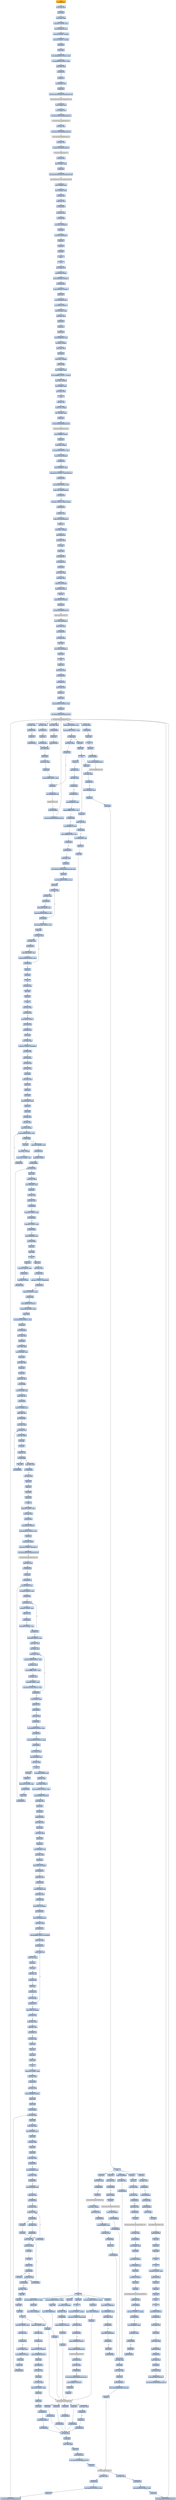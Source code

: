 digraph G {
node[shape=rectangle,style=filled,fillcolor=lightsteelblue,color=lightsteelblue]
bgcolor="transparent"
a0x00401446call_0x00402b4c[label="start\ncall 0x00402b4c",color="lightgrey",fillcolor="orange"];
a0x00402b4cmovl_edi_edi[label="0x00402b4c\nmovl %edi, %edi"];
a0x00402b4epushl_ebp[label="0x00402b4e\npushl %ebp"];
a0x00402b4fmovl_esp_ebp[label="0x00402b4f\nmovl %esp, %ebp"];
a0x00402b51subl_0x10UINT8_esp[label="0x00402b51\nsubl $0x10<UINT8>, %esp"];
a0x00402b54movl_0x0040a004_eax[label="0x00402b54\nmovl 0x0040a004, %eax"];
a0x00402b59andl_0x0UINT8__8ebp_[label="0x00402b59\nandl $0x0<UINT8>, -8(%ebp)"];
a0x00402b5dandl_0x0UINT8__4ebp_[label="0x00402b5d\nandl $0x0<UINT8>, -4(%ebp)"];
a0x00402b61pushl_ebx[label="0x00402b61\npushl %ebx"];
a0x00402b62pushl_edi[label="0x00402b62\npushl %edi"];
a0x00402b63movl_0xbb40e64eUINT32_edi[label="0x00402b63\nmovl $0xbb40e64e<UINT32>, %edi"];
a0x00402b68movl_0xffff0000UINT32_ebx[label="0x00402b68\nmovl $0xffff0000<UINT32>, %ebx"];
a0x00402b6dcmpl_edi_eax[label="0x00402b6d\ncmpl %edi, %eax"];
a0x00402b6fje_0x00402b7e[label="0x00402b6f\nje 0x00402b7e"];
a0x00402b7epushl_esi[label="0x00402b7e\npushl %esi"];
a0x00402b7fleal__8ebp__eax[label="0x00402b7f\nleal -8(%ebp), %eax"];
a0x00402b82pushl_eax[label="0x00402b82\npushl %eax"];
a0x00402b83call_GetSystemTimeAsFileTime_kernel32_dll[label="0x00402b83\ncall GetSystemTimeAsFileTime@kernel32.dll"];
GetSystemTimeAsFileTime_kernel32_dll[label="GetSystemTimeAsFileTime@kernel32.dll",color="lightgrey",fillcolor="lightgrey"];
a0x00402b89movl__4ebp__esi[label="0x00402b89\nmovl -4(%ebp), %esi"];
a0x00402b8cxorl__8ebp__esi[label="0x00402b8c\nxorl -8(%ebp), %esi"];
a0x00402b8fcall_GetCurrentProcessId_kernel32_dll[label="0x00402b8f\ncall GetCurrentProcessId@kernel32.dll"];
GetCurrentProcessId_kernel32_dll[label="GetCurrentProcessId@kernel32.dll",color="lightgrey",fillcolor="lightgrey"];
a0x00402b95xorl_eax_esi[label="0x00402b95\nxorl %eax, %esi"];
a0x00402b97call_GetCurrentThreadId_kernel32_dll[label="0x00402b97\ncall GetCurrentThreadId@kernel32.dll"];
GetCurrentThreadId_kernel32_dll[label="GetCurrentThreadId@kernel32.dll",color="lightgrey",fillcolor="lightgrey"];
a0x00402b9dxorl_eax_esi[label="0x00402b9d\nxorl %eax, %esi"];
a0x00402b9fcall_GetTickCount_kernel32_dll[label="0x00402b9f\ncall GetTickCount@kernel32.dll"];
GetTickCount_kernel32_dll[label="GetTickCount@kernel32.dll",color="lightgrey",fillcolor="lightgrey"];
a0x00402ba5xorl_eax_esi[label="0x00402ba5\nxorl %eax, %esi"];
a0x00402ba7leal__16ebp__eax[label="0x00402ba7\nleal -16(%ebp), %eax"];
a0x00402baapushl_eax[label="0x00402baa\npushl %eax"];
a0x00402babcall_QueryPerformanceCounter_kernel32_dll[label="0x00402bab\ncall QueryPerformanceCounter@kernel32.dll"];
QueryPerformanceCounter_kernel32_dll[label="QueryPerformanceCounter@kernel32.dll",color="lightgrey",fillcolor="lightgrey"];
a0x00402bb1movl__12ebp__eax[label="0x00402bb1\nmovl -12(%ebp), %eax"];
a0x00402bb4xorl__16ebp__eax[label="0x00402bb4\nxorl -16(%ebp), %eax"];
a0x00402bb7xorl_eax_esi[label="0x00402bb7\nxorl %eax, %esi"];
a0x00402bb9cmpl_edi_esi[label="0x00402bb9\ncmpl %edi, %esi"];
a0x00402bbbjne_0x00402bc4[label="0x00402bbb\njne 0x00402bc4"];
a0x00402bc4testl_esi_ebx[label="0x00402bc4\ntestl %esi, %ebx"];
a0x00402bc6jne_0x00402bcf[label="0x00402bc6\njne 0x00402bcf"];
a0x00402bcfmovl_esi_0x0040a004[label="0x00402bcf\nmovl %esi, 0x0040a004"];
a0x00402bd5notl_esi[label="0x00402bd5\nnotl %esi"];
a0x00402bd7movl_esi_0x0040a008[label="0x00402bd7\nmovl %esi, 0x0040a008"];
a0x00402bddpopl_esi[label="0x00402bdd\npopl %esi"];
a0x00402bdepopl_edi[label="0x00402bde\npopl %edi"];
a0x00402bdfpopl_ebx[label="0x00402bdf\npopl %ebx"];
a0x00402be0leave_[label="0x00402be0\nleave "];
a0x00402be1ret[label="0x00402be1\nret"];
a0x0040144bjmp_0x004012c8[label="0x0040144b\njmp 0x004012c8"];
a0x004012c8pushl_0x58UINT8[label="0x004012c8\npushl $0x58<UINT8>"];
a0x004012capushl_0x409300UINT32[label="0x004012ca\npushl $0x409300<UINT32>"];
a0x004012cfcall_0x0040295c[label="0x004012cf\ncall 0x0040295c"];
a0x0040295cpushl_0x4029c0UINT32[label="0x0040295c\npushl $0x4029c0<UINT32>"];
a0x00402961pushl_fs_0[label="0x00402961\npushl %fs:0"];
a0x00402968movl_0x10esp__eax[label="0x00402968\nmovl 0x10(%esp), %eax"];
a0x0040296cmovl_ebp_0x10esp_[label="0x0040296c\nmovl %ebp, 0x10(%esp)"];
a0x00402970leal_0x10esp__ebp[label="0x00402970\nleal 0x10(%esp), %ebp"];
a0x00402974subl_eax_esp[label="0x00402974\nsubl %eax, %esp"];
a0x00402976pushl_ebx[label="0x00402976\npushl %ebx"];
a0x00402977pushl_esi[label="0x00402977\npushl %esi"];
a0x00402978pushl_edi[label="0x00402978\npushl %edi"];
a0x00402979movl_0x0040a004_eax[label="0x00402979\nmovl 0x0040a004, %eax"];
a0x0040297exorl_eax__4ebp_[label="0x0040297e\nxorl %eax, -4(%ebp)"];
a0x00402981xorl_ebp_eax[label="0x00402981\nxorl %ebp, %eax"];
a0x00402983pushl_eax[label="0x00402983\npushl %eax"];
a0x00402984movl_esp__24ebp_[label="0x00402984\nmovl %esp, -24(%ebp)"];
a0x00402987pushl__8ebp_[label="0x00402987\npushl -8(%ebp)"];
a0x0040298amovl__4ebp__eax[label="0x0040298a\nmovl -4(%ebp), %eax"];
a0x0040298dmovl_0xfffffffeUINT32__4ebp_[label="0x0040298d\nmovl $0xfffffffe<UINT32>, -4(%ebp)"];
a0x00402994movl_eax__8ebp_[label="0x00402994\nmovl %eax, -8(%ebp)"];
a0x00402997leal__16ebp__eax[label="0x00402997\nleal -16(%ebp), %eax"];
a0x0040299amovl_eax_fs_0[label="0x0040299a\nmovl %eax, %fs:0"];
a0x004029a0ret[label="0x004029a0\nret"];
a0x004012d4xorl_esi_esi[label="0x004012d4\nxorl %esi, %esi"];
a0x004012d6movl_esi__4ebp_[label="0x004012d6\nmovl %esi, -4(%ebp)"];
a0x004012d9leal__104ebp__eax[label="0x004012d9\nleal -104(%ebp), %eax"];
a0x004012dcpushl_eax[label="0x004012dc\npushl %eax"];
a0x004012ddcall_GetStartupInfoA_kernel32_dll[label="0x004012dd\ncall GetStartupInfoA@kernel32.dll"];
GetStartupInfoA_kernel32_dll[label="GetStartupInfoA@kernel32.dll",color="lightgrey",fillcolor="lightgrey"];
a0x004012e3pushl_0xfffffffeUINT8[label="0x004012e3\npushl $0xfffffffe<UINT8>"];
a0x004012e5popl_edi[label="0x004012e5\npopl %edi"];
a0x004012e6movl_edi__4ebp_[label="0x004012e6\nmovl %edi, -4(%ebp)"];
a0x004012e9movl_0x5a4dUINT32_eax[label="0x004012e9\nmovl $0x5a4d<UINT32>, %eax"];
a0x004012eecmpw_ax_0x00400000[label="0x004012ee\ncmpw %ax, 0x00400000"];
a0x004012f5jne_0x0040132f[label="0x004012f5\njne 0x0040132f"];
a0x004012f7movl_0x0040003c_eax[label="0x004012f7\nmovl 0x0040003c, %eax"];
a0x004012fccmpl_0x4550UINT32_0x400000eax_[label="0x004012fc\ncmpl $0x4550<UINT32>, 0x400000(%eax)"];
a0x00401306jne_0x0040132f[label="0x00401306\njne 0x0040132f"];
a0x00401308movl_0x10bUINT32_ecx[label="0x00401308\nmovl $0x10b<UINT32>, %ecx"];
a0x0040130dcmpw_cx_0x400018eax_[label="0x0040130d\ncmpw %cx, 0x400018(%eax)"];
a0x00401314jne_0x0040132f[label="0x00401314\njne 0x0040132f"];
a0x00401316cmpl_0xeUINT8_0x400074eax_[label="0x00401316\ncmpl $0xe<UINT8>, 0x400074(%eax)"];
a0x0040131djbe_0x0040132f[label="0x0040131d\njbe 0x0040132f"];
a0x0040131fxorl_ecx_ecx[label="0x0040131f\nxorl %ecx, %ecx"];
a0x00401321cmpl_esi_0x4000e8eax_[label="0x00401321\ncmpl %esi, 0x4000e8(%eax)"];
a0x00401327setne_cl[label="0x00401327\nsetne %cl"];
a0x0040132amovl_ecx__28ebp_[label="0x0040132a\nmovl %ecx, -28(%ebp)"];
a0x0040132djmp_0x00401332[label="0x0040132d\njmp 0x00401332"];
a0x00401332xorl_ebx_ebx[label="0x00401332\nxorl %ebx, %ebx"];
a0x00401334incl_ebx[label="0x00401334\nincl %ebx"];
a0x00401335pushl_ebx[label="0x00401335\npushl %ebx"];
a0x00401336call_0x0040292c[label="0x00401336\ncall 0x0040292c"];
a0x0040292cmovl_edi_edi[label="0x0040292c\nmovl %edi, %edi"];
a0x0040292epushl_ebp[label="0x0040292e\npushl %ebp"];
a0x0040292fmovl_esp_ebp[label="0x0040292f\nmovl %esp, %ebp"];
a0x00402931xorl_eax_eax[label="0x00402931\nxorl %eax, %eax"];
a0x00402933cmpl_eax_0x8ebp_[label="0x00402933\ncmpl %eax, 0x8(%ebp)"];
a0x00402936pushl_0x0UINT8[label="0x00402936\npushl $0x0<UINT8>"];
a0x00402938sete_al[label="0x00402938\nsete %al"];
a0x0040293bpushl_0x1000UINT32[label="0x0040293b\npushl $0x1000<UINT32>"];
a0x00402940pushl_eax[label="0x00402940\npushl %eax"];
a0x00402941call_HeapCreate_kernel32_dll[label="0x00402941\ncall HeapCreate@kernel32.dll"];
HeapCreate_kernel32_dll[label="HeapCreate@kernel32.dll",color="lightgrey",fillcolor="lightgrey"];
a0x00402947movl_eax_0x0040b53c[label="0x00402947\nmovl %eax, 0x0040b53c"];
a0x0040294ctestl_eax_eax[label="0x0040294c\ntestl %eax, %eax"];
a0x0040294ejne_0x00402952[label="0x0040294e\njne 0x00402952"];
a0x00402952xorl_eax_eax[label="0x00402952\nxorl %eax, %eax"];
a0x00402954incl_eax[label="0x00402954\nincl %eax"];
a0x00402955movl_eax_0x0040b81c[label="0x00402955\nmovl %eax, 0x0040b81c"];
a0x0040295apopl_ebp[label="0x0040295a\npopl %ebp"];
a0x0040295bret[label="0x0040295b\nret"];
a0x0040133bpopl_ecx[label="0x0040133b\npopl %ecx"];
a0x0040133ctestl_eax_eax[label="0x0040133c\ntestl %eax, %eax"];
a0x0040133ejne_0x00401348[label="0x0040133e\njne 0x00401348"];
a0x00401348call_0x0040279f[label="0x00401348\ncall 0x0040279f"];
a0x0040279fmovl_edi_edi[label="0x0040279f\nmovl %edi, %edi"];
a0x004027a1pushl_esi[label="0x004027a1\npushl %esi"];
a0x004027a2pushl_edi[label="0x004027a2\npushl %edi"];
a0x004027a3movl_0x4087c4UINT32_esi[label="0x004027a3\nmovl $0x4087c4<UINT32>, %esi"];
a0x004027a8pushl_esi[label="0x004027a8\npushl %esi"];
a0x004027a9call_GetModuleHandleW_kernel32_dll[label="0x004027a9\ncall GetModuleHandleW@kernel32.dll"];
GetModuleHandleW_kernel32_dll[label="GetModuleHandleW@kernel32.dll",color="lightgrey",fillcolor="lightgrey"];
a0x004027aftestl_eax_eax[label="0x004027af\ntestl %eax, %eax"];
a0x004027b1jne_0x004027ba[label="0x004027b1\njne 0x004027ba"];
a0x004027b3pushl_esi[label="0x004027b3\npushl %esi"];
a0x004027b4call_0x004015a6[label="0x004027b4\ncall 0x004015a6"];
a0x004015a6movl_edi_edi[label="0x004015a6\nmovl %edi, %edi"];
a0x004015a8pushl_ebp[label="0x004015a8\npushl %ebp"];
a0x004015a9movl_esp_ebp[label="0x004015a9\nmovl %esp, %ebp"];
a0x004015abpushl_edi[label="0x004015ab\npushl %edi"];
a0x004015acmovl_0x3e8UINT32_edi[label="0x004015ac\nmovl $0x3e8<UINT32>, %edi"];
a0x004015b1pushl_edi[label="0x004015b1\npushl %edi"];
a0x004015b2call_Sleep_kernel32_dll[label="0x004015b2\ncall Sleep@kernel32.dll"];
Sleep_kernel32_dll[label="Sleep@kernel32.dll",color="lightgrey",fillcolor="lightgrey"];
a0x004015b8pushl_0x8ebp_[label="0x004015b8\npushl 0x8(%ebp)"];
a0x004015bbcall_GetModuleHandleW_kernel32_dll[label="0x004015bb\ncall GetModuleHandleW@kernel32.dll"];
a0x004015c1addl_0x3e8UINT32_edi[label="0x004015c1\naddl $0x3e8<UINT32>, %edi"];
a0x004015c7cmpl_0xea60UINT32_edi[label="0x004015c7\ncmpl $0xea60<UINT32>, %edi"];
a0x004015cdja_0x004015d3[label="0x004015cd\nja 0x004015d3"];
a0x004015cftestl_eax_eax[label="0x004015cf\ntestl %eax, %eax"];
a0x004015d1je_0x004015b1[label="0x004015d1\nje 0x004015b1"];
a0x004015d3popl_edi[label="0x004015d3\npopl %edi"];
a0x004015d4popl_ebp[label="0x004015d4\npopl %ebp"];
a0x004015d5ret[label="0x004015d5\nret"];
a0x004027b9popl_ecx[label="0x004027b9\npopl %ecx"];
a0x004027bamovl_eax_edi[label="0x004027ba\nmovl %eax, %edi"];
a0x004027bctestl_edi_edi[label="0x004027bc\ntestl %edi, %edi"];
a0x004027beje_0x00402922[label="0x004027be\nje 0x00402922"];
a0x00402922call_0x004024b9[label="0x00402922\ncall 0x004024b9"];
a0x004024b9movl_0x0040a118_eax[label="0x004024b9\nmovl 0x0040a118, %eax"];
a0x004024becmpl_0xffffffffUINT8_eax[label="0x004024be\ncmpl $0xffffffff<UINT8>, %eax"];
a0x004024c1je_0x004024d9[label="0x004024c1\nje 0x004024d9"];
a0x004024d9movl_0x0040a11c_eax[label="0x004024d9\nmovl 0x0040a11c, %eax"];
a0x004024decmpl_0xffffffffUINT8_eax[label="0x004024de\ncmpl $0xffffffff<UINT8>, %eax"];
a0x004024e1je_0x004024f1[label="0x004024e1\nje 0x004024f1"];
a0x004024f1jmp_0x00402c7f[label="0x004024f1\njmp 0x00402c7f"];
a0x00402c7fmovl_edi_edi[label="0x00402c7f\nmovl %edi, %edi"];
a0x00402c81pushl_ebx[label="0x00402c81\npushl %ebx"];
a0x00402c82movl_DeleteCriticalSection_kernel32_dll_ebx[label="0x00402c82\nmovl DeleteCriticalSection@kernel32.dll, %ebx"];
a0x00402c88pushl_esi[label="0x00402c88\npushl %esi"];
a0x00402c89movl_0x40a128UINT32_esi[label="0x00402c89\nmovl $0x40a128<UINT32>, %esi"];
a0x00402c8epushl_edi[label="0x00402c8e\npushl %edi"];
a0x00402c8fmovl_esi__edi[label="0x00402c8f\nmovl (%esi), %edi"];
a0x00402c91testl_edi_edi[label="0x00402c91\ntestl %edi, %edi"];
a0x00402c93je_0x00402ca8[label="0x00402c93\nje 0x00402ca8"];
a0x00402ca8addl_0x8UINT8_esi[label="0x00402ca8\naddl $0x8<UINT8>, %esi"];
a0x00402cabcmpl_0x40a248UINT32_esi[label="0x00402cab\ncmpl $0x40a248<UINT32>, %esi"];
a0x00402cb1jl_0x00402c8f[label="0x00402cb1\njl 0x00402c8f"];
a0x00402cb3movl_0x40a128UINT32_esi[label="0x00402cb3\nmovl $0x40a128<UINT32>, %esi"];
a0x00402cb8popl_edi[label="0x00402cb8\npopl %edi"];
a0x00402cb9movl_esi__eax[label="0x00402cb9\nmovl (%esi), %eax"];
a0x00402cbbtestl_eax_eax[label="0x00402cbb\ntestl %eax, %eax"];
a0x00402cbdje_0x00402cc8[label="0x00402cbd\nje 0x00402cc8"];
a0x00402cc8addl_0x8UINT8_esi[label="0x00402cc8\naddl $0x8<UINT8>, %esi"];
a0x00402ccbcmpl_0x40a248UINT32_esi[label="0x00402ccb\ncmpl $0x40a248<UINT32>, %esi"];
a0x00402cd1jl_0x00402cb9[label="0x00402cd1\njl 0x00402cb9"];
a0x00402cd3popl_esi[label="0x00402cd3\npopl %esi"];
a0x00402cd4popl_ebx[label="0x00402cd4\npopl %ebx"];
a0x00402cd5ret[label="0x00402cd5\nret"];
a0x00402927xorl_eax_eax[label="0x00402927\nxorl %eax, %eax"];
a0x00402929popl_edi[label="0x00402929\npopl %edi"];
a0x0040292apopl_esi[label="0x0040292a\npopl %esi"];
a0x0040292bret[label="0x0040292b\nret"];
a0x0040134dtestl_eax_eax[label="0x0040134d\ntestl %eax, %eax"];
a0x0040134fjne_0x00401359[label="0x0040134f\njne 0x00401359"];
a0x00401351pushl_0x10UINT8[label="0x00401351\npushl $0x10<UINT8>"];
a0x00401353call_0x0040129f[label="0x00401353\ncall 0x0040129f"];
a0x0040129fmovl_edi_edi[label="0x0040129f\nmovl %edi, %edi"];
a0x004012a1pushl_ebp[label="0x004012a1\npushl %ebp"];
a0x004012a2movl_esp_ebp[label="0x004012a2\nmovl %esp, %ebp"];
a0x004012a4cmpl_0x1UINT8_0x0040ada8[label="0x004012a4\ncmpl $0x1<UINT8>, 0x0040ada8"];
a0x004012abjne_0x004012b2[label="0x004012ab\njne 0x004012b2"];
a0x004012b2pushl_0x8ebp_[label="0x004012b2\npushl 0x8(%ebp)"];
a0x004012b5call_0x004018de[label="0x004012b5\ncall 0x004018de"];
a0x004018demovl_edi_edi[label="0x004018de\nmovl %edi, %edi"];
a0x004018e0pushl_ebp[label="0x004018e0\npushl %ebp"];
a0x004018e1movl_esp_ebp[label="0x004018e1\nmovl %esp, %ebp"];
a0x004018e3pushl_ecx[label="0x004018e3\npushl %ecx"];
a0x004018e4pushl_ecx[label="0x004018e4\npushl %ecx"];
a0x004018e5pushl_ebx[label="0x004018e5\npushl %ebx"];
a0x004018e6movl_0x8ebp__ebx[label="0x004018e6\nmovl 0x8(%ebp), %ebx"];
a0x004018e9pushl_esi[label="0x004018e9\npushl %esi"];
a0x004018eapushl_edi[label="0x004018ea\npushl %edi"];
a0x004018ebxorl_esi_esi[label="0x004018eb\nxorl %esi, %esi"];
a0x004018edxorl_edi_edi[label="0x004018ed\nxorl %edi, %edi"];
a0x004018efmovl_edi__4ebp_[label="0x004018ef\nmovl %edi, -4(%ebp)"];
a0x004018f2cmpl_0x40a010edi8__ebx[label="0x004018f2\ncmpl 0x40a010(,%edi,8), %ebx"];
a0x004018f9je_0x00401904[label="0x004018f9\nje 0x00401904"];
a0x004018fbincl_edi[label="0x004018fb\nincl %edi"];
a0x004018fcmovl_edi__4ebp_[label="0x004018fc\nmovl %edi, -4(%ebp)"];
a0x004018ffcmpl_0x17UINT8_edi[label="0x004018ff\ncmpl $0x17<UINT8>, %edi"];
a0x00401902jb_0x004018f2[label="0x00401902\njb 0x004018f2"];
a0x00401904cmpl_0x17UINT8_edi[label="0x00401904\ncmpl $0x17<UINT8>, %edi"];
a0x00401907jae_0x00401a84[label="0x00401907\njae 0x00401a84"];
a0x0040190dpushl_0x3UINT8[label="0x0040190d\npushl $0x3<UINT8>"];
a0x0040190fcall_0x004038b3[label="0x0040190f\ncall 0x004038b3"];
a0x004038b3movl_edi_edi[label="0x004038b3\nmovl %edi, %edi"];
a0x004038b5pushl_ebp[label="0x004038b5\npushl %ebp"];
a0x004038b6movl_esp_ebp[label="0x004038b6\nmovl %esp, %ebp"];
a0x004038b8movl_0x8ebp__ecx[label="0x004038b8\nmovl 0x8(%ebp), %ecx"];
a0x004038bbpushl_esi[label="0x004038bb\npushl %esi"];
a0x004038bcxorl_esi_esi[label="0x004038bc\nxorl %esi, %esi"];
a0x004038becmpl_esi_ecx[label="0x004038be\ncmpl %esi, %ecx"];
a0x004038c0jl_0x004038e0[label="0x004038c0\njl 0x004038e0"];
a0x004038c2cmpl_0x2UINT8_ecx[label="0x004038c2\ncmpl $0x2<UINT8>, %ecx"];
a0x004038c5jle_0x004038d3[label="0x004038c5\njle 0x004038d3"];
a0x004038c7cmpl_0x3UINT8_ecx[label="0x004038c7\ncmpl $0x3<UINT8>, %ecx"];
a0x004038cajne_0x004038e0[label="0x004038ca\njne 0x004038e0"];
a0x004038ccmovl_0x0040ada8_eax[label="0x004038cc\nmovl 0x0040ada8, %eax"];
a0x004038d1jmp_0x004038fb[label="0x004038d1\njmp 0x004038fb"];
a0x004038fbpopl_esi[label="0x004038fb\npopl %esi"];
a0x004038fcpopl_ebp[label="0x004038fc\npopl %ebp"];
a0x004038fdret[label="0x004038fd\nret"];
a0x00401914popl_ecx[label="0x00401914\npopl %ecx"];
a0x00401915cmpl_0x1UINT8_eax[label="0x00401915\ncmpl $0x1<UINT8>, %eax"];
a0x00401918je_0x00401a52[label="0x00401918\nje 0x00401a52"];
a0x0040191epushl_0x3UINT8[label="0x0040191e\npushl $0x3<UINT8>"];
a0x00401920call_0x004038b3[label="0x00401920\ncall 0x004038b3"];
a0x00401925popl_ecx[label="0x00401925\npopl %ecx"];
a0x00401926testl_eax_eax[label="0x00401926\ntestl %eax, %eax"];
a0x00401928jne_0x00401937[label="0x00401928\njne 0x00401937"];
a0x0040192acmpl_0x1UINT8_0x0040a000[label="0x0040192a\ncmpl $0x1<UINT8>, 0x0040a000"];
a0x00401931je_0x00401a52[label="0x00401931\nje 0x00401a52"];
a0x00401937cmpl_0xfcUINT32_ebx[label="0x00401937\ncmpl $0xfc<UINT32>, %ebx"];
a0x0040193dje_0x00401a84[label="0x0040193d\nje 0x00401a84"];
a0x00401943pushl_0x408718UINT32[label="0x00401943\npushl $0x408718<UINT32>"];
a0x00401948movl_0x314UINT32_ebx[label="0x00401948\nmovl $0x314<UINT32>, %ebx"];
a0x0040194dpushl_ebx[label="0x0040194d\npushl %ebx"];
a0x0040194emovl_0x40b108UINT32_edi[label="0x0040194e\nmovl $0x40b108<UINT32>, %edi"];
a0x00401953pushl_edi[label="0x00401953\npushl %edi"];
a0x00401954call_0x0040384b[label="0x00401954\ncall 0x0040384b"];
a0x0040384bmovl_edi_edi[label="0x0040384b\nmovl %edi, %edi"];
a0x0040384dpushl_ebp[label="0x0040384d\npushl %ebp"];
a0x0040384emovl_esp_ebp[label="0x0040384e\nmovl %esp, %ebp"];
a0x00403850movl_0x8ebp__ecx[label="0x00403850\nmovl 0x8(%ebp), %ecx"];
a0x00403853pushl_ebx[label="0x00403853\npushl %ebx"];
a0x00403854xorl_ebx_ebx[label="0x00403854\nxorl %ebx, %ebx"];
a0x00403856pushl_esi[label="0x00403856\npushl %esi"];
a0x00403857pushl_edi[label="0x00403857\npushl %edi"];
a0x00403858cmpl_ebx_ecx[label="0x00403858\ncmpl %ebx, %ecx"];
a0x0040385aje_0x00403863[label="0x0040385a\nje 0x00403863"];
a0x0040385cmovl_0xcebp__edi[label="0x0040385c\nmovl 0xc(%ebp), %edi"];
a0x0040385fcmpl_ebx_edi[label="0x0040385f\ncmpl %ebx, %edi"];
a0x00403861ja_0x0040387e[label="0x00403861\nja 0x0040387e"];
a0x0040387emovl_0x10ebp__esi[label="0x0040387e\nmovl 0x10(%ebp), %esi"];
a0x00403881cmpl_ebx_esi[label="0x00403881\ncmpl %ebx, %esi"];
a0x00403883jne_0x00403889[label="0x00403883\njne 0x00403889"];
a0x00403889movl_ecx_edx[label="0x00403889\nmovl %ecx, %edx"];
a0x0040388bmovb_esi__al[label="0x0040388b\nmovb (%esi), %al"];
a0x0040388dmovb_al_edx_[label="0x0040388d\nmovb %al, (%edx)"];
a0x0040388fincl_edx[label="0x0040388f\nincl %edx"];
a0x00403890incl_esi[label="0x00403890\nincl %esi"];
a0x00403891cmpb_bl_al[label="0x00403891\ncmpb %bl, %al"];
a0x00403893je_0x00403898[label="0x00403893\nje 0x00403898"];
a0x00403895decl_edi[label="0x00403895\ndecl %edi"];
a0x00403896jne_0x0040388b[label="0x00403896\njne 0x0040388b"];
a0x00403898cmpl_ebx_edi[label="0x00403898\ncmpl %ebx, %edi"];
a0x0040389ajne_0x004038ac[label="0x0040389a\njne 0x004038ac"];
a0x004038acxorl_eax_eax[label="0x004038ac\nxorl %eax, %eax"];
a0x004038aepopl_edi[label="0x004038ae\npopl %edi"];
a0x004038afpopl_esi[label="0x004038af\npopl %esi"];
a0x004038b0popl_ebx[label="0x004038b0\npopl %ebx"];
a0x004038b1popl_ebp[label="0x004038b1\npopl %ebp"];
a0x004038b2ret[label="0x004038b2\nret"];
a0x00401959addl_0xcUINT8_esp[label="0x00401959\naddl $0xc<UINT8>, %esp"];
a0x0040195ctestl_eax_eax[label="0x0040195c\ntestl %eax, %eax"];
a0x0040195eje_0x0040196d[label="0x0040195e\nje 0x0040196d"];
a0x0040196dpushl_0x104UINT32[label="0x0040196d\npushl $0x104<UINT32>"];
a0x00401972movl_0x40b121UINT32_esi[label="0x00401972\nmovl $0x40b121<UINT32>, %esi"];
a0x00401977pushl_esi[label="0x00401977\npushl %esi"];
a0x00401978pushl_0x0UINT8[label="0x00401978\npushl $0x0<UINT8>"];
a0x0040197amovb_0x0UINT8_0x0040b225[label="0x0040197a\nmovb $0x0<UINT8>, 0x0040b225"];
a0x00401981call_GetModuleFileNameA_kernel32_dll[label="0x00401981\ncall GetModuleFileNameA@kernel32.dll"];
GetModuleFileNameA_kernel32_dll[label="GetModuleFileNameA@kernel32.dll",color="lightgrey",fillcolor="lightgrey"];
a0x00401987testl_eax_eax[label="0x00401987\ntestl %eax, %eax"];
a0x00401989jne_0x004019b1[label="0x00401989\njne 0x004019b1"];
a0x004019b1pushl_esi[label="0x004019b1\npushl %esi"];
a0x004019b2call_0x004037c0[label="0x004019b2\ncall 0x004037c0"];
a0x004037c0movl_0x4esp__ecx[label="0x004037c0\nmovl 0x4(%esp), %ecx"];
a0x004037c4testl_0x3UINT32_ecx[label="0x004037c4\ntestl $0x3<UINT32>, %ecx"];
a0x004037caje_0x004037f0[label="0x004037ca\nje 0x004037f0"];
a0x004037ccmovb_ecx__al[label="0x004037cc\nmovb (%ecx), %al"];
a0x004037ceaddl_0x1UINT8_ecx[label="0x004037ce\naddl $0x1<UINT8>, %ecx"];
a0x004037d1testb_al_al[label="0x004037d1\ntestb %al, %al"];
a0x004037d3je_0x00403823[label="0x004037d3\nje 0x00403823"];
a0x004037d5testl_0x3UINT32_ecx[label="0x004037d5\ntestl $0x3<UINT32>, %ecx"];
a0x004037dbjne_0x004037cc[label="0x004037db\njne 0x004037cc"];
a0x004037ddaddl_0x0UINT32_eax[label="0x004037dd\naddl $0x0<UINT32>, %eax"];
a0x004037e2leal_esp__esp[label="0x004037e2\nleal (%esp), %esp"];
a0x004037e9leal_esp__esp[label="0x004037e9\nleal (%esp), %esp"];
a0x004037f0movl_ecx__eax[label="0x004037f0\nmovl (%ecx), %eax"];
a0x004037f2movl_0x7efefeffUINT32_edx[label="0x004037f2\nmovl $0x7efefeff<UINT32>, %edx"];
a0x004037f7addl_eax_edx[label="0x004037f7\naddl %eax, %edx"];
a0x004037f9xorl_0xffffffffUINT8_eax[label="0x004037f9\nxorl $0xffffffff<UINT8>, %eax"];
a0x004037fcxorl_edx_eax[label="0x004037fc\nxorl %edx, %eax"];
a0x004037feaddl_0x4UINT8_ecx[label="0x004037fe\naddl $0x4<UINT8>, %ecx"];
a0x00403801testl_0x81010100UINT32_eax[label="0x00403801\ntestl $0x81010100<UINT32>, %eax"];
a0x00403806je_0x004037f0[label="0x00403806\nje 0x004037f0"];
a0x00403808movl__4ecx__eax[label="0x00403808\nmovl -4(%ecx), %eax"];
a0x0040380btestb_al_al[label="0x0040380b\ntestb %al, %al"];
a0x0040380dje_0x00403841[label="0x0040380d\nje 0x00403841"];
a0x0040380ftestb_ah_ah[label="0x0040380f\ntestb %ah, %ah"];
a0x00403811je_0x00403837[label="0x00403811\nje 0x00403837"];
a0x00403813testl_0xff0000UINT32_eax[label="0x00403813\ntestl $0xff0000<UINT32>, %eax"];
a0x00403818je_0x0040382d[label="0x00403818\nje 0x0040382d"];
a0x0040381atestl_0xff000000UINT32_eax[label="0x0040381a\ntestl $0xff000000<UINT32>, %eax"];
a0x0040381fje_0x00403823[label="0x0040381f\nje 0x00403823"];
a0x00403823leal__1ecx__eax[label="0x00403823\nleal -1(%ecx), %eax"];
a0x00403826movl_0x4esp__ecx[label="0x00403826\nmovl 0x4(%esp), %ecx"];
a0x0040382asubl_ecx_eax[label="0x0040382a\nsubl %ecx, %eax"];
a0x0040382cret[label="0x0040382c\nret"];
a0x004019b7incl_eax[label="0x004019b7\nincl %eax"];
a0x004019b8popl_ecx[label="0x004019b8\npopl %ecx"];
a0x004019b9cmpl_0x3cUINT8_eax[label="0x004019b9\ncmpl $0x3c<UINT8>, %eax"];
a0x004019bcjbe_0x004019f6[label="0x004019bc\njbe 0x004019f6"];
a0x004019bepushl_esi[label="0x004019be\npushl %esi"];
a0x004019bfcall_0x004037c0[label="0x004019bf\ncall 0x004037c0"];
a0x004019c4subl_0x3bUINT8_esi[label="0x004019c4\nsubl $0x3b<UINT8>, %esi"];
a0x004019c7addl_esi_eax[label="0x004019c7\naddl %esi, %eax"];
a0x004019c9pushl_0x3UINT8[label="0x004019c9\npushl $0x3<UINT8>"];
a0x004019cbmovl_0x40b41cUINT32_ecx[label="0x004019cb\nmovl $0x40b41c<UINT32>, %ecx"];
a0x004019d0pushl_0x4086fcUINT32[label="0x004019d0\npushl $0x4086fc<UINT32>"];
a0x004019d5subl_eax_ecx[label="0x004019d5\nsubl %eax, %ecx"];
a0x004019d7pushl_ecx[label="0x004019d7\npushl %ecx"];
a0x004019d8pushl_eax[label="0x004019d8\npushl %eax"];
a0x004019d9call_0x00403700[label="0x004019d9\ncall 0x00403700"];
a0x00403700movl_edi_edi[label="0x00403700\nmovl %edi, %edi"];
a0x00403702pushl_ebp[label="0x00403702\npushl %ebp"];
a0x00403703movl_esp_ebp[label="0x00403703\nmovl %esp, %ebp"];
a0x00403705pushl_ebx[label="0x00403705\npushl %ebx"];
a0x00403706pushl_esi[label="0x00403706\npushl %esi"];
a0x00403707movl_0x8ebp__esi[label="0x00403707\nmovl 0x8(%ebp), %esi"];
a0x0040370axorl_ebx_ebx[label="0x0040370a\nxorl %ebx, %ebx"];
a0x0040370cpushl_edi[label="0x0040370c\npushl %edi"];
a0x0040370dcmpl_ebx_0x14ebp_[label="0x0040370d\ncmpl %ebx, 0x14(%ebp)"];
a0x00403710jne_0x00403722[label="0x00403710\njne 0x00403722"];
a0x00403722cmpl_ebx_esi[label="0x00403722\ncmpl %ebx, %esi"];
a0x00403724je_0x0040372d[label="0x00403724\nje 0x0040372d"];
a0x00403726movl_0xcebp__edi[label="0x00403726\nmovl 0xc(%ebp), %edi"];
a0x00403729cmpl_ebx_edi[label="0x00403729\ncmpl %ebx, %edi"];
a0x0040372bja_0x00403748[label="0x0040372b\nja 0x00403748"];
a0x00403748cmpl_ebx_0x14ebp_[label="0x00403748\ncmpl %ebx, 0x14(%ebp)"];
a0x0040374bjne_0x00403751[label="0x0040374b\njne 0x00403751"];
a0x00403751movl_0x10ebp__edx[label="0x00403751\nmovl 0x10(%ebp), %edx"];
a0x00403754cmpl_ebx_edx[label="0x00403754\ncmpl %ebx, %edx"];
a0x00403756jne_0x0040375c[label="0x00403756\njne 0x0040375c"];
a0x0040375ccmpl_0xffffffffUINT8_0x14ebp_[label="0x0040375c\ncmpl $0xffffffff<UINT8>, 0x14(%ebp)"];
a0x00403760movl_esi_eax[label="0x00403760\nmovl %esi, %eax"];
a0x00403762jne_0x00403773[label="0x00403762\njne 0x00403773"];
a0x00403773movb_edx__cl[label="0x00403773\nmovb (%edx), %cl"];
a0x00403775movb_cl_eax_[label="0x00403775\nmovb %cl, (%eax)"];
a0x00403777incl_eax[label="0x00403777\nincl %eax"];
a0x00403778incl_edx[label="0x00403778\nincl %edx"];
a0x00403779cmpb_bl_cl[label="0x00403779\ncmpb %bl, %cl"];
a0x0040377bje_0x00403785[label="0x0040377b\nje 0x00403785"];
a0x0040377ddecl_edi[label="0x0040377d\ndecl %edi"];
a0x0040377eje_0x00403785[label="0x0040377e\nje 0x00403785"];
a0x00403780decl_0x14ebp_[label="0x00403780\ndecl 0x14(%ebp)"];
a0x00403783jne_0x00403773[label="0x00403783\njne 0x00403773"];
a0x00403785cmpl_ebx_0x14ebp_[label="0x00403785\ncmpl %ebx, 0x14(%ebp)"];
a0x00403788jne_0x0040378c[label="0x00403788\njne 0x0040378c"];
a0x0040378amovb_bl_eax_[label="0x0040378a\nmovb %bl, (%eax)"];
a0x0040378ccmpl_ebx_edi[label="0x0040378c\ncmpl %ebx, %edi"];
a0x0040378ejne_0x0040371b[label="0x0040378e\njne 0x0040371b"];
a0x0040371bxorl_eax_eax[label="0x0040371b\nxorl %eax, %eax"];
a0x0040371dpopl_edi[label="0x0040371d\npopl %edi"];
a0x0040371epopl_esi[label="0x0040371e\npopl %esi"];
a0x0040371fpopl_ebx[label="0x0040371f\npopl %ebx"];
a0x00403720popl_ebp[label="0x00403720\npopl %ebp"];
a0x00403721ret[label="0x00403721\nret"];
a0x004019deaddl_0x14UINT8_esp[label="0x004019de\naddl $0x14<UINT8>, %esp"];
a0x004019e1testl_eax_eax[label="0x004019e1\ntestl %eax, %eax"];
a0x004019e3je_0x004019f6[label="0x004019e3\nje 0x004019f6"];
a0x004019f6xorl_esi_esi[label="0x004019f6\nxorl %esi, %esi"];
a0x004019f8pushl_0x4086f8UINT32[label="0x004019f8\npushl $0x4086f8<UINT32>"];
a0x004019fdpushl_ebx[label="0x004019fd\npushl %ebx"];
a0x004019fepushl_edi[label="0x004019fe\npushl %edi"];
a0x004019ffcall_0x0040368c[label="0x004019ff\ncall 0x0040368c"];
a0x0040368cmovl_edi_edi[label="0x0040368c\nmovl %edi, %edi"];
a0x0040368epushl_ebp[label="0x0040368e\npushl %ebp"];
a0x0040368fmovl_esp_ebp[label="0x0040368f\nmovl %esp, %ebp"];
a0x00403691movl_0x8ebp__eax[label="0x00403691\nmovl 0x8(%ebp), %eax"];
a0x00403694pushl_ebx[label="0x00403694\npushl %ebx"];
a0x00403695xorl_ebx_ebx[label="0x00403695\nxorl %ebx, %ebx"];
a0x00403697pushl_esi[label="0x00403697\npushl %esi"];
a0x00403698pushl_edi[label="0x00403698\npushl %edi"];
a0x00403699cmpl_ebx_eax[label="0x00403699\ncmpl %ebx, %eax"];
a0x0040369bje_0x004036a4[label="0x0040369b\nje 0x004036a4"];
a0x0040369dmovl_0xcebp__edi[label="0x0040369d\nmovl 0xc(%ebp), %edi"];
a0x004036a0cmpl_ebx_edi[label="0x004036a0\ncmpl %ebx, %edi"];
a0x004036a2ja_0x004036bf[label="0x004036a2\nja 0x004036bf"];
a0x004036bfmovl_0x10ebp__esi[label="0x004036bf\nmovl 0x10(%ebp), %esi"];
a0x004036c2cmpl_ebx_esi[label="0x004036c2\ncmpl %ebx, %esi"];
a0x004036c4jne_0x004036ca[label="0x004036c4\njne 0x004036ca"];
a0x004036camovl_eax_edx[label="0x004036ca\nmovl %eax, %edx"];
a0x004036cccmpb_bl_edx_[label="0x004036cc\ncmpb %bl, (%edx)"];
a0x004036ceje_0x004036d4[label="0x004036ce\nje 0x004036d4"];
a0x004036d0incl_edx[label="0x004036d0\nincl %edx"];
a0x004036d1decl_edi[label="0x004036d1\ndecl %edi"];
a0x004036d2jne_0x004036cc[label="0x004036d2\njne 0x004036cc"];
a0x004036d4cmpl_ebx_edi[label="0x004036d4\ncmpl %ebx, %edi"];
a0x004036d6je_0x004036c6[label="0x004036d6\nje 0x004036c6"];
a0x004036d8movb_esi__cl[label="0x004036d8\nmovb (%esi), %cl"];
a0x004036damovb_cl_edx_[label="0x004036da\nmovb %cl, (%edx)"];
a0x004036dcincl_edx[label="0x004036dc\nincl %edx"];
a0x004036ddincl_esi[label="0x004036dd\nincl %esi"];
a0x004036decmpb_bl_cl[label="0x004036de\ncmpb %bl, %cl"];
a0x004036e0je_0x004036e5[label="0x004036e0\nje 0x004036e5"];
a0x004036e2decl_edi[label="0x004036e2\ndecl %edi"];
a0x004036e3jne_0x004036d8[label="0x004036e3\njne 0x004036d8"];
a0x004036e5cmpl_ebx_edi[label="0x004036e5\ncmpl %ebx, %edi"];
a0x004036e7jne_0x004036f9[label="0x004036e7\njne 0x004036f9"];
a0x004036f9xorl_eax_eax[label="0x004036f9\nxorl %eax, %eax"];
a0x004036fbpopl_edi[label="0x004036fb\npopl %edi"];
a0x004036fcpopl_esi[label="0x004036fc\npopl %esi"];
a0x004036fdpopl_ebx[label="0x004036fd\npopl %ebx"];
a0x004036fepopl_ebp[label="0x004036fe\npopl %ebp"];
a0x004036ffret[label="0x004036ff\nret"];
a0x00401a04addl_0xcUINT8_esp[label="0x00401a04\naddl $0xc<UINT8>, %esp"];
a0x00401a07testl_eax_eax[label="0x00401a07\ntestl %eax, %eax"];
a0x00401a09je_0x00401a18[label="0x00401a09\nje 0x00401a18"];
a0x00401a18movl__4ebp__eax[label="0x00401a18\nmovl -4(%ebp), %eax"];
a0x00401a1bpushl_0x40a014eax8_[label="0x00401a1b\npushl 0x40a014(,%eax,8)"];
a0x00401a22pushl_ebx[label="0x00401a22\npushl %ebx"];
a0x00401a23pushl_edi[label="0x00401a23\npushl %edi"];
a0x00401a24call_0x0040368c[label="0x00401a24\ncall 0x0040368c"];
a0x00401a29addl_0xcUINT8_esp[label="0x00401a29\naddl $0xc<UINT8>, %esp"];
a0x00401a2ctestl_eax_eax[label="0x00401a2c\ntestl %eax, %eax"];
a0x00401a2eje_0x00401a3d[label="0x00401a2e\nje 0x00401a3d"];
a0x00401a3dpushl_0x12010UINT32[label="0x00401a3d\npushl $0x12010<UINT32>"];
a0x00401a42pushl_0x4086d0UINT32[label="0x00401a42\npushl $0x4086d0<UINT32>"];
a0x00401a47pushl_edi[label="0x00401a47\npushl %edi"];
a0x00401a48call_0x00403523[label="0x00401a48\ncall 0x00403523"];
a0x00403523movl_edi_edi[label="0x00403523\nmovl %edi, %edi"];
a0x00403525pushl_ebp[label="0x00403525\npushl %ebp"];
a0x00403526movl_esp_ebp[label="0x00403526\nmovl %esp, %ebp"];
a0x00403528subl_0x14UINT8_esp[label="0x00403528\nsubl $0x14<UINT8>, %esp"];
a0x0040352bpushl_ebx[label="0x0040352b\npushl %ebx"];
a0x0040352cpushl_esi[label="0x0040352c\npushl %esi"];
a0x0040352dpushl_edi[label="0x0040352d\npushl %edi"];
a0x0040352ecall_0x00402401[label="0x0040352e\ncall 0x00402401"];
a0x00402401pushl_0x0UINT8[label="0x00402401\npushl $0x0<UINT8>"];
a0x00402403call_0x0040238f[label="0x00402403\ncall 0x0040238f"];
a0x0040238fmovl_edi_edi[label="0x0040238f\nmovl %edi, %edi"];
a0x00402391pushl_ebp[label="0x00402391\npushl %ebp"];
a0x00402392movl_esp_ebp[label="0x00402392\nmovl %esp, %ebp"];
a0x00402394pushl_esi[label="0x00402394\npushl %esi"];
a0x00402395pushl_0x0040a11c[label="0x00402395\npushl 0x0040a11c"];
a0x0040239bmovl_TlsGetValue_kernel32_dll_esi[label="0x0040239b\nmovl TlsGetValue@kernel32.dll, %esi"];
a0x004023a1call_esi[label="0x004023a1\ncall %esi"];
TlsGetValue_kernel32_dll[label="TlsGetValue@kernel32.dll",color="lightgrey",fillcolor="lightgrey"];
a0x004023a3testl_eax_eax[label="0x004023a3\ntestl %eax, %eax"];
a0x004023a5je_0x004023c8[label="0x004023a5\nje 0x004023c8"];
a0x004023c8movl_0x4087c4UINT32_esi[label="0x004023c8\nmovl $0x4087c4<UINT32>, %esi"];
a0x004023cdpushl_esi[label="0x004023cd\npushl %esi"];
a0x004023cecall_GetModuleHandleW_kernel32_dll[label="0x004023ce\ncall GetModuleHandleW@kernel32.dll"];
a0x004023d4testl_eax_eax[label="0x004023d4\ntestl %eax, %eax"];
a0x004023d6jne_0x004023e3[label="0x004023d6\njne 0x004023e3"];
a0x004023d8pushl_esi[label="0x004023d8\npushl %esi"];
a0x004023d9call_0x004015a6[label="0x004023d9\ncall 0x004015a6"];
a0x004023depopl_ecx[label="0x004023de\npopl %ecx"];
a0x004023dftestl_eax_eax[label="0x004023df\ntestl %eax, %eax"];
a0x004023e1je_0x004023fb[label="0x004023e1\nje 0x004023fb"];
a0x004023fbmovl_0x8ebp__eax[label="0x004023fb\nmovl 0x8(%ebp), %eax"];
a0x004023fepopl_esi[label="0x004023fe\npopl %esi"];
a0x004023ffpopl_ebp[label="0x004023ff\npopl %ebp"];
a0x00402400ret[label="0x00402400\nret"];
a0x00402408popl_ecx[label="0x00402408\npopl %ecx"];
a0x00402409ret[label="0x00402409\nret"];
a0x00403533andl_0x0UINT8__4ebp_[label="0x00403533\nandl $0x0<UINT8>, -4(%ebp)"];
a0x00403537cmpl_0x0UINT8_0x0040b6c8[label="0x00403537\ncmpl $0x0<UINT8>, 0x0040b6c8"];
a0x0040353emovl_eax_ebx[label="0x0040353e\nmovl %eax, %ebx"];
a0x00403540jne_0x004035d4[label="0x00403540\njne 0x004035d4"];
a0x00403546pushl_0x408880UINT32[label="0x00403546\npushl $0x408880<UINT32>"];
a0x0040354bcall_LoadLibraryA_kernel32_dll[label="0x0040354b\ncall LoadLibraryA@kernel32.dll"];
LoadLibraryA_kernel32_dll[label="LoadLibraryA@kernel32.dll",color="lightgrey",fillcolor="lightgrey"];
a0x00403551movl_eax_edi[label="0x00403551\nmovl %eax, %edi"];
a0x00403553testl_edi_edi[label="0x00403553\ntestl %edi, %edi"];
a0x00403555je_0x00403685[label="0x00403555\nje 0x00403685"];
a0x0040355bmovl_GetProcAddress_kernel32_dll_esi[label="0x0040355b\nmovl GetProcAddress@kernel32.dll, %esi"];
a0x00403561pushl_0x408874UINT32[label="0x00403561\npushl $0x408874<UINT32>"];
a0x00403566pushl_edi[label="0x00403566\npushl %edi"];
a0x00403567call_esi[label="0x00403567\ncall %esi"];
GetProcAddress_kernel32_dll[label="GetProcAddress@kernel32.dll",color="lightgrey",fillcolor="lightgrey"];
a0x00403569testl_eax_eax[label="0x00403569\ntestl %eax, %eax"];
a0x0040356bje_0x00403685[label="0x0040356b\nje 0x00403685"];
a0x00403571pushl_eax[label="0x00403571\npushl %eax"];
a0x00403572call_0x0040238f[label="0x00403572\ncall 0x0040238f"];
a0x00403577movl_0x408864UINT32_esp_[label="0x00403577\nmovl $0x408864<UINT32>, (%esp)"];
a0x0040357epushl_edi[label="0x0040357e\npushl %edi"];
a0x0040357fmovl_eax_0x0040b6c8[label="0x0040357f\nmovl %eax, 0x0040b6c8"];
a0x00403584call_esi[label="0x00403584\ncall %esi"];
a0x00403586pushl_eax[label="0x00403586\npushl %eax"];
a0x00403587call_0x0040238f[label="0x00403587\ncall 0x0040238f"];
a0x0040358cmovl_0x408850UINT32_esp_[label="0x0040358c\nmovl $0x408850<UINT32>, (%esp)"];
a0x00403593pushl_edi[label="0x00403593\npushl %edi"];
a0x00403594movl_eax_0x0040b6cc[label="0x00403594\nmovl %eax, 0x0040b6cc"];
a0x00403599call_esi[label="0x00403599\ncall %esi"];
a0x0040359bpushl_eax[label="0x0040359b\npushl %eax"];
a0x0040359ccall_0x0040238f[label="0x0040359c\ncall 0x0040238f"];
a0x004035a1movl_0x408834UINT32_esp_[label="0x004035a1\nmovl $0x408834<UINT32>, (%esp)"];
a0x004035a8pushl_edi[label="0x004035a8\npushl %edi"];
a0x004035a9movl_eax_0x0040b6d0[label="0x004035a9\nmovl %eax, 0x0040b6d0"];
a0x004035aecall_esi[label="0x004035ae\ncall %esi"];
a0x004035b0pushl_eax[label="0x004035b0\npushl %eax"];
a0x004035b1call_0x0040238f[label="0x004035b1\ncall 0x0040238f"];
a0x004035b6popl_ecx[label="0x004035b6\npopl %ecx"];
a0x004035b7movl_eax_0x0040b6d8[label="0x004035b7\nmovl %eax, 0x0040b6d8"];
a0x004035bctestl_eax_eax[label="0x004035bc\ntestl %eax, %eax"];
a0x004035beje_0x004035d4[label="0x004035be\nje 0x004035d4"];
a0x004035c0pushl_0x40881cUINT32[label="0x004035c0\npushl $0x40881c<UINT32>"];
a0x004035c5pushl_edi[label="0x004035c5\npushl %edi"];
a0x004035c6call_esi[label="0x004035c6\ncall %esi"];
a0x004035c8pushl_eax[label="0x004035c8\npushl %eax"];
a0x004035c9call_0x0040238f[label="0x004035c9\ncall 0x0040238f"];
a0x004035cepopl_ecx[label="0x004035ce\npopl %ecx"];
a0x004035cfmovl_eax_0x0040b6d4[label="0x004035cf\nmovl %eax, 0x0040b6d4"];
a0x004035d4movl_0x0040b6d4_eax[label="0x004035d4\nmovl 0x0040b6d4, %eax"];
a0x004035d9cmpl_ebx_eax[label="0x004035d9\ncmpl %ebx, %eax"];
a0x004035dbje_0x0040362c[label="0x004035db\nje 0x0040362c"];
a0x004035ddcmpl_ebx_0x0040b6d8[label="0x004035dd\ncmpl %ebx, 0x0040b6d8"];
a0x004035e3je_0x0040362c[label="0x004035e3\nje 0x0040362c"];
a0x004035e5pushl_eax[label="0x004035e5\npushl %eax"];
a0x004035e6call_0x0040240a[label="0x004035e6\ncall 0x0040240a"];
a0x0040240amovl_edi_edi[label="0x0040240a\nmovl %edi, %edi"];
a0x0040240cpushl_ebp[label="0x0040240c\npushl %ebp"];
a0x0040240dmovl_esp_ebp[label="0x0040240d\nmovl %esp, %ebp"];
a0x0040240fpushl_esi[label="0x0040240f\npushl %esi"];
a0x00402410pushl_0x0040a11c[label="0x00402410\npushl 0x0040a11c"];
a0x00402416movl_TlsGetValue_kernel32_dll_esi[label="0x00402416\nmovl TlsGetValue@kernel32.dll, %esi"];
a0x0040241ccall_esi[label="0x0040241c\ncall %esi"];
a0x0040241etestl_eax_eax[label="0x0040241e\ntestl %eax, %eax"];
a0x00402420je_0x00402443[label="0x00402420\nje 0x00402443"];
a0x00402443movl_0x4087c4UINT32_esi[label="0x00402443\nmovl $0x4087c4<UINT32>, %esi"];
a0x00402448pushl_esi[label="0x00402448\npushl %esi"];
a0x00402449call_GetModuleHandleW_kernel32_dll[label="0x00402449\ncall GetModuleHandleW@kernel32.dll"];
a0x0040244ftestl_eax_eax[label="0x0040244f\ntestl %eax, %eax"];
a0x00402451jne_0x0040245e[label="0x00402451\njne 0x0040245e"];
a0x00402453pushl_esi[label="0x00402453\npushl %esi"];
a0x00402454call_0x004015a6[label="0x00402454\ncall 0x004015a6"];
a0x00402459popl_ecx[label="0x00402459\npopl %ecx"];
a0x0040245atestl_eax_eax[label="0x0040245a\ntestl %eax, %eax"];
a0x0040245cje_0x00402476[label="0x0040245c\nje 0x00402476"];
a0x00402476movl_0x8ebp__eax[label="0x00402476\nmovl 0x8(%ebp), %eax"];
a0x00402479popl_esi[label="0x00402479\npopl %esi"];
a0x0040247apopl_ebp[label="0x0040247a\npopl %ebp"];
a0x0040247bret[label="0x0040247b\nret"];
a0x004035ebpushl_0x0040b6d8[label="0x004035eb\npushl 0x0040b6d8"];
a0x004035f1movl_eax_esi[label="0x004035f1\nmovl %eax, %esi"];
a0x004035f3call_0x0040240a[label="0x004035f3\ncall 0x0040240a"];
a0x004035f8popl_ecx[label="0x004035f8\npopl %ecx"];
a0x004035f9popl_ecx[label="0x004035f9\npopl %ecx"];
a0x004035famovl_eax_edi[label="0x004035fa\nmovl %eax, %edi"];
a0x004035fctestl_esi_esi[label="0x004035fc\ntestl %esi, %esi"];
a0x004035feje_0x0040362c[label="0x004035fe\nje 0x0040362c"];
a0x00403600testl_edi_edi[label="0x00403600\ntestl %edi, %edi"];
a0x00403602je_0x0040362c[label="0x00403602\nje 0x0040362c"];
a0x00403604call_esi[label="0x00403604\ncall %esi"];
GetProcessWindowStation_USER32_DLL[label="GetProcessWindowStation@USER32.DLL",color="lightgrey",fillcolor="lightgrey"];
a0x00403606testl_eax_eax[label="0x00403606\ntestl %eax, %eax"];
a0x00403608je_0x00403623[label="0x00403608\nje 0x00403623"];
a0x0040360aleal__8ebp__ecx[label="0x0040360a\nleal -8(%ebp), %ecx"];
a0x0040360dpushl_ecx[label="0x0040360d\npushl %ecx"];
a0x0040360epushl_0xcUINT8[label="0x0040360e\npushl $0xc<UINT8>"];
a0x00403610leal__20ebp__ecx[label="0x00403610\nleal -20(%ebp), %ecx"];
a0x00403613pushl_ecx[label="0x00403613\npushl %ecx"];
a0x00403614pushl_0x1UINT8[label="0x00403614\npushl $0x1<UINT8>"];
a0x00403616pushl_eax[label="0x00403616\npushl %eax"];
a0x00403617call_edi[label="0x00403617\ncall %edi"];
GetUserObjectInformationA_USER32_DLL[label="GetUserObjectInformationA@USER32.DLL",color="lightgrey",fillcolor="lightgrey"];
a0x00403619testl_eax_eax[label="0x00403619\ntestl %eax, %eax"];
a0x0040361bje_0x00403623[label="0x0040361b\nje 0x00403623"];
a0x0040361dtestb_0x1UINT8__12ebp_[label="0x0040361d\ntestb $0x1<UINT8>, -12(%ebp)"];
a0x00403621jne_0x0040362c[label="0x00403621\njne 0x0040362c"];
a0x0040362cmovl_0x0040b6cc_eax[label="0x0040362c\nmovl 0x0040b6cc, %eax"];
a0x00403631cmpl_ebx_eax[label="0x00403631\ncmpl %ebx, %eax"];
a0x00403633je_0x00403665[label="0x00403633\nje 0x00403665"];
a0x00403635pushl_eax[label="0x00403635\npushl %eax"];
a0x00403636call_0x0040240a[label="0x00403636\ncall 0x0040240a"];
a0x0040363bpopl_ecx[label="0x0040363b\npopl %ecx"];
a0x0040363ctestl_eax_eax[label="0x0040363c\ntestl %eax, %eax"];
a0x0040363eje_0x00403665[label="0x0040363e\nje 0x00403665"];
a0x00403640call_eax[label="0x00403640\ncall %eax"];
GetActiveWindow_USER32_DLL[label="GetActiveWindow@USER32.DLL",color="lightgrey",fillcolor="lightgrey"];
a0x00403642movl_eax__4ebp_[label="0x00403642\nmovl %eax, -4(%ebp)"];
a0x00403645testl_eax_eax[label="0x00403645\ntestl %eax, %eax"];
a0x00403647je_0x00403665[label="0x00403647\nje 0x00403665"];
a0x00403649movl_0x0040b6d0_eax[label="0x00403649\nmovl 0x0040b6d0, %eax"];
a0x0040364ecmpl_ebx_eax[label="0x0040364e\ncmpl %ebx, %eax"];
a0x00403650je_0x00403665[label="0x00403650\nje 0x00403665"];
a0x00403652pushl_eax[label="0x00403652\npushl %eax"];
a0x00403653call_0x0040240a[label="0x00403653\ncall 0x0040240a"];
a0x00403658popl_ecx[label="0x00403658\npopl %ecx"];
a0x00403659testl_eax_eax[label="0x00403659\ntestl %eax, %eax"];
a0x0040365bje_0x00403665[label="0x0040365b\nje 0x00403665"];
a0x0040365dpushl__4ebp_[label="0x0040365d\npushl -4(%ebp)"];
a0x00403660call_eax[label="0x00403660\ncall %eax"];
GetLastActivePopup_USER32_DLL[label="GetLastActivePopup@USER32.DLL",color="lightgrey",fillcolor="lightgrey"];
a0x00403662movl_eax__4ebp_[label="0x00403662\nmovl %eax, -4(%ebp)"];
a0x00403665pushl_0x0040b6c8[label="0x00403665\npushl 0x0040b6c8"];
a0x0040366bcall_0x0040240a[label="0x0040366b\ncall 0x0040240a"];
a0x00403670popl_ecx[label="0x00403670\npopl %ecx"];
a0x00403671testl_eax_eax[label="0x00403671\ntestl %eax, %eax"];
a0x00403673je_0x00403685[label="0x00403673\nje 0x00403685"];
a0x00403675pushl_0x10ebp_[label="0x00403675\npushl 0x10(%ebp)"];
a0x00403678pushl_0xcebp_[label="0x00403678\npushl 0xc(%ebp)"];
a0x0040367bpushl_0x8ebp_[label="0x0040367b\npushl 0x8(%ebp)"];
a0x0040367epushl__4ebp_[label="0x0040367e\npushl -4(%ebp)"];
a0x00403681call_eax[label="0x00403681\ncall %eax"];
MessageBoxA_USER32_DLL[label="MessageBoxA@USER32.DLL",color="lightgrey",fillcolor="lightgrey"];
a0x00403683jmp_0x00403687[label="0x00403683\njmp 0x00403687"];
a0x00403687popl_edi[label="0x00403687\npopl %edi"];
a0x00403688popl_esi[label="0x00403688\npopl %esi"];
a0x00403689popl_ebx[label="0x00403689\npopl %ebx"];
a0x0040368aleave_[label="0x0040368a\nleave "];
a0x0040368bret[label="0x0040368b\nret"];
a0x00401a4daddl_0xcUINT8_esp[label="0x00401a4d\naddl $0xc<UINT8>, %esp"];
a0x00401a50jmp_0x00401a84[label="0x00401a50\njmp 0x00401a84"];
a0x00401a84popl_edi[label="0x00401a84\npopl %edi"];
a0x00401a85popl_esi[label="0x00401a85\npopl %esi"];
a0x00401a86popl_ebx[label="0x00401a86\npopl %ebx"];
a0x00401a87leave_[label="0x00401a87\nleave "];
a0x00401a88ret[label="0x00401a88\nret"];
a0x004012bapushl_0xffUINT32[label="0x004012ba\npushl $0xff<UINT32>"];
a0x004012bfcall_0x0040162a[label="0x004012bf\ncall 0x0040162a"];
a0x0040162amovl_edi_edi[label="0x0040162a\nmovl %edi, %edi"];
a0x0040162cpushl_ebp[label="0x0040162c\npushl %ebp"];
a0x0040162dmovl_esp_ebp[label="0x0040162d\nmovl %esp, %ebp"];
a0x0040162fpushl_0x8ebp_[label="0x0040162f\npushl 0x8(%ebp)"];
a0x00401632call_0x004015ff[label="0x00401632\ncall 0x004015ff"];
a0x004015ffmovl_edi_edi[label="0x004015ff\nmovl %edi, %edi"];
a0x00401601pushl_ebp[label="0x00401601\npushl %ebp"];
a0x00401602movl_esp_ebp[label="0x00401602\nmovl %esp, %ebp"];
a0x00401604pushl_0x408158UINT32[label="0x00401604\npushl $0x408158<UINT32>"];
a0x00401609call_GetModuleHandleW_kernel32_dll[label="0x00401609\ncall GetModuleHandleW@kernel32.dll"];
a0x0040160ftestl_eax_eax[label="0x0040160f\ntestl %eax, %eax"];
a0x00401611je_0x00401628[label="0x00401611\nje 0x00401628"];
a0x00401628popl_ebp[label="0x00401628\npopl %ebp"];
a0x00401629ret[label="0x00401629\nret"];
a0x00401637popl_ecx[label="0x00401637\npopl %ecx"];
a0x00401638pushl_0x8ebp_[label="0x00401638\npushl 0x8(%ebp)"];
a0x0040163bcall_ExitProcess_kernel32_dll[label="0x0040163b\ncall ExitProcess@kernel32.dll"];
ExitProcess_kernel32_dll[label="ExitProcess@kernel32.dll",color="lightgrey",fillcolor="lightgrey"];
a0x00401446call_0x00402b4c -> a0x00402b4cmovl_edi_edi [color="#000000"];
a0x00402b4cmovl_edi_edi -> a0x00402b4epushl_ebp [color="#000000"];
a0x00402b4epushl_ebp -> a0x00402b4fmovl_esp_ebp [color="#000000"];
a0x00402b4fmovl_esp_ebp -> a0x00402b51subl_0x10UINT8_esp [color="#000000"];
a0x00402b51subl_0x10UINT8_esp -> a0x00402b54movl_0x0040a004_eax [color="#000000"];
a0x00402b54movl_0x0040a004_eax -> a0x00402b59andl_0x0UINT8__8ebp_ [color="#000000"];
a0x00402b59andl_0x0UINT8__8ebp_ -> a0x00402b5dandl_0x0UINT8__4ebp_ [color="#000000"];
a0x00402b5dandl_0x0UINT8__4ebp_ -> a0x00402b61pushl_ebx [color="#000000"];
a0x00402b61pushl_ebx -> a0x00402b62pushl_edi [color="#000000"];
a0x00402b62pushl_edi -> a0x00402b63movl_0xbb40e64eUINT32_edi [color="#000000"];
a0x00402b63movl_0xbb40e64eUINT32_edi -> a0x00402b68movl_0xffff0000UINT32_ebx [color="#000000"];
a0x00402b68movl_0xffff0000UINT32_ebx -> a0x00402b6dcmpl_edi_eax [color="#000000"];
a0x00402b6dcmpl_edi_eax -> a0x00402b6fje_0x00402b7e [color="#000000"];
a0x00402b6fje_0x00402b7e -> a0x00402b7epushl_esi [color="#000000",label="T"];
a0x00402b7epushl_esi -> a0x00402b7fleal__8ebp__eax [color="#000000"];
a0x00402b7fleal__8ebp__eax -> a0x00402b82pushl_eax [color="#000000"];
a0x00402b82pushl_eax -> a0x00402b83call_GetSystemTimeAsFileTime_kernel32_dll [color="#000000"];
a0x00402b83call_GetSystemTimeAsFileTime_kernel32_dll -> GetSystemTimeAsFileTime_kernel32_dll [color="#000000"];
GetSystemTimeAsFileTime_kernel32_dll -> a0x00402b89movl__4ebp__esi [color="#000000"];
a0x00402b89movl__4ebp__esi -> a0x00402b8cxorl__8ebp__esi [color="#000000"];
a0x00402b8cxorl__8ebp__esi -> a0x00402b8fcall_GetCurrentProcessId_kernel32_dll [color="#000000"];
a0x00402b8fcall_GetCurrentProcessId_kernel32_dll -> GetCurrentProcessId_kernel32_dll [color="#000000"];
GetCurrentProcessId_kernel32_dll -> a0x00402b95xorl_eax_esi [color="#000000"];
a0x00402b95xorl_eax_esi -> a0x00402b97call_GetCurrentThreadId_kernel32_dll [color="#000000"];
a0x00402b97call_GetCurrentThreadId_kernel32_dll -> GetCurrentThreadId_kernel32_dll [color="#000000"];
GetCurrentThreadId_kernel32_dll -> a0x00402b9dxorl_eax_esi [color="#000000"];
a0x00402b9dxorl_eax_esi -> a0x00402b9fcall_GetTickCount_kernel32_dll [color="#000000"];
a0x00402b9fcall_GetTickCount_kernel32_dll -> GetTickCount_kernel32_dll [color="#000000"];
GetTickCount_kernel32_dll -> a0x00402ba5xorl_eax_esi [color="#000000"];
a0x00402ba5xorl_eax_esi -> a0x00402ba7leal__16ebp__eax [color="#000000"];
a0x00402ba7leal__16ebp__eax -> a0x00402baapushl_eax [color="#000000"];
a0x00402baapushl_eax -> a0x00402babcall_QueryPerformanceCounter_kernel32_dll [color="#000000"];
a0x00402babcall_QueryPerformanceCounter_kernel32_dll -> QueryPerformanceCounter_kernel32_dll [color="#000000"];
QueryPerformanceCounter_kernel32_dll -> a0x00402bb1movl__12ebp__eax [color="#000000"];
a0x00402bb1movl__12ebp__eax -> a0x00402bb4xorl__16ebp__eax [color="#000000"];
a0x00402bb4xorl__16ebp__eax -> a0x00402bb7xorl_eax_esi [color="#000000"];
a0x00402bb7xorl_eax_esi -> a0x00402bb9cmpl_edi_esi [color="#000000"];
a0x00402bb9cmpl_edi_esi -> a0x00402bbbjne_0x00402bc4 [color="#000000"];
a0x00402bbbjne_0x00402bc4 -> a0x00402bc4testl_esi_ebx [color="#000000",label="T"];
a0x00402bc4testl_esi_ebx -> a0x00402bc6jne_0x00402bcf [color="#000000"];
a0x00402bc6jne_0x00402bcf -> a0x00402bcfmovl_esi_0x0040a004 [color="#000000",label="T"];
a0x00402bcfmovl_esi_0x0040a004 -> a0x00402bd5notl_esi [color="#000000"];
a0x00402bd5notl_esi -> a0x00402bd7movl_esi_0x0040a008 [color="#000000"];
a0x00402bd7movl_esi_0x0040a008 -> a0x00402bddpopl_esi [color="#000000"];
a0x00402bddpopl_esi -> a0x00402bdepopl_edi [color="#000000"];
a0x00402bdepopl_edi -> a0x00402bdfpopl_ebx [color="#000000"];
a0x00402bdfpopl_ebx -> a0x00402be0leave_ [color="#000000"];
a0x00402be0leave_ -> a0x00402be1ret [color="#000000"];
a0x00402be1ret -> a0x0040144bjmp_0x004012c8 [color="#000000"];
a0x0040144bjmp_0x004012c8 -> a0x004012c8pushl_0x58UINT8 [color="#000000"];
a0x004012c8pushl_0x58UINT8 -> a0x004012capushl_0x409300UINT32 [color="#000000"];
a0x004012capushl_0x409300UINT32 -> a0x004012cfcall_0x0040295c [color="#000000"];
a0x004012cfcall_0x0040295c -> a0x0040295cpushl_0x4029c0UINT32 [color="#000000"];
a0x0040295cpushl_0x4029c0UINT32 -> a0x00402961pushl_fs_0 [color="#000000"];
a0x00402961pushl_fs_0 -> a0x00402968movl_0x10esp__eax [color="#000000"];
a0x00402968movl_0x10esp__eax -> a0x0040296cmovl_ebp_0x10esp_ [color="#000000"];
a0x0040296cmovl_ebp_0x10esp_ -> a0x00402970leal_0x10esp__ebp [color="#000000"];
a0x00402970leal_0x10esp__ebp -> a0x00402974subl_eax_esp [color="#000000"];
a0x00402974subl_eax_esp -> a0x00402976pushl_ebx [color="#000000"];
a0x00402976pushl_ebx -> a0x00402977pushl_esi [color="#000000"];
a0x00402977pushl_esi -> a0x00402978pushl_edi [color="#000000"];
a0x00402978pushl_edi -> a0x00402979movl_0x0040a004_eax [color="#000000"];
a0x00402979movl_0x0040a004_eax -> a0x0040297exorl_eax__4ebp_ [color="#000000"];
a0x0040297exorl_eax__4ebp_ -> a0x00402981xorl_ebp_eax [color="#000000"];
a0x00402981xorl_ebp_eax -> a0x00402983pushl_eax [color="#000000"];
a0x00402983pushl_eax -> a0x00402984movl_esp__24ebp_ [color="#000000"];
a0x00402984movl_esp__24ebp_ -> a0x00402987pushl__8ebp_ [color="#000000"];
a0x00402987pushl__8ebp_ -> a0x0040298amovl__4ebp__eax [color="#000000"];
a0x0040298amovl__4ebp__eax -> a0x0040298dmovl_0xfffffffeUINT32__4ebp_ [color="#000000"];
a0x0040298dmovl_0xfffffffeUINT32__4ebp_ -> a0x00402994movl_eax__8ebp_ [color="#000000"];
a0x00402994movl_eax__8ebp_ -> a0x00402997leal__16ebp__eax [color="#000000"];
a0x00402997leal__16ebp__eax -> a0x0040299amovl_eax_fs_0 [color="#000000"];
a0x0040299amovl_eax_fs_0 -> a0x004029a0ret [color="#000000"];
a0x004029a0ret -> a0x004012d4xorl_esi_esi [color="#000000"];
a0x004012d4xorl_esi_esi -> a0x004012d6movl_esi__4ebp_ [color="#000000"];
a0x004012d6movl_esi__4ebp_ -> a0x004012d9leal__104ebp__eax [color="#000000"];
a0x004012d9leal__104ebp__eax -> a0x004012dcpushl_eax [color="#000000"];
a0x004012dcpushl_eax -> a0x004012ddcall_GetStartupInfoA_kernel32_dll [color="#000000"];
a0x004012ddcall_GetStartupInfoA_kernel32_dll -> GetStartupInfoA_kernel32_dll [color="#000000"];
GetStartupInfoA_kernel32_dll -> a0x004012e3pushl_0xfffffffeUINT8 [color="#000000"];
a0x004012e3pushl_0xfffffffeUINT8 -> a0x004012e5popl_edi [color="#000000"];
a0x004012e5popl_edi -> a0x004012e6movl_edi__4ebp_ [color="#000000"];
a0x004012e6movl_edi__4ebp_ -> a0x004012e9movl_0x5a4dUINT32_eax [color="#000000"];
a0x004012e9movl_0x5a4dUINT32_eax -> a0x004012eecmpw_ax_0x00400000 [color="#000000"];
a0x004012eecmpw_ax_0x00400000 -> a0x004012f5jne_0x0040132f [color="#000000"];
a0x004012f5jne_0x0040132f -> a0x004012f7movl_0x0040003c_eax [color="#000000",label="F"];
a0x004012f7movl_0x0040003c_eax -> a0x004012fccmpl_0x4550UINT32_0x400000eax_ [color="#000000"];
a0x004012fccmpl_0x4550UINT32_0x400000eax_ -> a0x00401306jne_0x0040132f [color="#000000"];
a0x00401306jne_0x0040132f -> a0x00401308movl_0x10bUINT32_ecx [color="#000000",label="F"];
a0x00401308movl_0x10bUINT32_ecx -> a0x0040130dcmpw_cx_0x400018eax_ [color="#000000"];
a0x0040130dcmpw_cx_0x400018eax_ -> a0x00401314jne_0x0040132f [color="#000000"];
a0x00401314jne_0x0040132f -> a0x00401316cmpl_0xeUINT8_0x400074eax_ [color="#000000",label="F"];
a0x00401316cmpl_0xeUINT8_0x400074eax_ -> a0x0040131djbe_0x0040132f [color="#000000"];
a0x0040131djbe_0x0040132f -> a0x0040131fxorl_ecx_ecx [color="#000000",label="F"];
a0x0040131fxorl_ecx_ecx -> a0x00401321cmpl_esi_0x4000e8eax_ [color="#000000"];
a0x00401321cmpl_esi_0x4000e8eax_ -> a0x00401327setne_cl [color="#000000"];
a0x00401327setne_cl -> a0x0040132amovl_ecx__28ebp_ [color="#000000"];
a0x0040132amovl_ecx__28ebp_ -> a0x0040132djmp_0x00401332 [color="#000000"];
a0x0040132djmp_0x00401332 -> a0x00401332xorl_ebx_ebx [color="#000000"];
a0x00401332xorl_ebx_ebx -> a0x00401334incl_ebx [color="#000000"];
a0x00401334incl_ebx -> a0x00401335pushl_ebx [color="#000000"];
a0x00401335pushl_ebx -> a0x00401336call_0x0040292c [color="#000000"];
a0x00401336call_0x0040292c -> a0x0040292cmovl_edi_edi [color="#000000"];
a0x0040292cmovl_edi_edi -> a0x0040292epushl_ebp [color="#000000"];
a0x0040292epushl_ebp -> a0x0040292fmovl_esp_ebp [color="#000000"];
a0x0040292fmovl_esp_ebp -> a0x00402931xorl_eax_eax [color="#000000"];
a0x00402931xorl_eax_eax -> a0x00402933cmpl_eax_0x8ebp_ [color="#000000"];
a0x00402933cmpl_eax_0x8ebp_ -> a0x00402936pushl_0x0UINT8 [color="#000000"];
a0x00402936pushl_0x0UINT8 -> a0x00402938sete_al [color="#000000"];
a0x00402938sete_al -> a0x0040293bpushl_0x1000UINT32 [color="#000000"];
a0x0040293bpushl_0x1000UINT32 -> a0x00402940pushl_eax [color="#000000"];
a0x00402940pushl_eax -> a0x00402941call_HeapCreate_kernel32_dll [color="#000000"];
a0x00402941call_HeapCreate_kernel32_dll -> HeapCreate_kernel32_dll [color="#000000"];
HeapCreate_kernel32_dll -> a0x00402947movl_eax_0x0040b53c [color="#000000"];
a0x00402947movl_eax_0x0040b53c -> a0x0040294ctestl_eax_eax [color="#000000"];
a0x0040294ctestl_eax_eax -> a0x0040294ejne_0x00402952 [color="#000000"];
a0x0040294ejne_0x00402952 -> a0x00402952xorl_eax_eax [color="#000000",label="T"];
a0x00402952xorl_eax_eax -> a0x00402954incl_eax [color="#000000"];
a0x00402954incl_eax -> a0x00402955movl_eax_0x0040b81c [color="#000000"];
a0x00402955movl_eax_0x0040b81c -> a0x0040295apopl_ebp [color="#000000"];
a0x0040295apopl_ebp -> a0x0040295bret [color="#000000"];
a0x0040295bret -> a0x0040133bpopl_ecx [color="#000000"];
a0x0040133bpopl_ecx -> a0x0040133ctestl_eax_eax [color="#000000"];
a0x0040133ctestl_eax_eax -> a0x0040133ejne_0x00401348 [color="#000000"];
a0x0040133ejne_0x00401348 -> a0x00401348call_0x0040279f [color="#000000",label="T"];
a0x00401348call_0x0040279f -> a0x0040279fmovl_edi_edi [color="#000000"];
a0x0040279fmovl_edi_edi -> a0x004027a1pushl_esi [color="#000000"];
a0x004027a1pushl_esi -> a0x004027a2pushl_edi [color="#000000"];
a0x004027a2pushl_edi -> a0x004027a3movl_0x4087c4UINT32_esi [color="#000000"];
a0x004027a3movl_0x4087c4UINT32_esi -> a0x004027a8pushl_esi [color="#000000"];
a0x004027a8pushl_esi -> a0x004027a9call_GetModuleHandleW_kernel32_dll [color="#000000"];
a0x004027a9call_GetModuleHandleW_kernel32_dll -> GetModuleHandleW_kernel32_dll [color="#000000"];
GetModuleHandleW_kernel32_dll -> a0x004027aftestl_eax_eax [color="#000000"];
a0x004027aftestl_eax_eax -> a0x004027b1jne_0x004027ba [color="#000000"];
a0x004027b1jne_0x004027ba -> a0x004027b3pushl_esi [color="#000000",label="F"];
a0x004027b3pushl_esi -> a0x004027b4call_0x004015a6 [color="#000000"];
a0x004027b4call_0x004015a6 -> a0x004015a6movl_edi_edi [color="#000000"];
a0x004015a6movl_edi_edi -> a0x004015a8pushl_ebp [color="#000000"];
a0x004015a8pushl_ebp -> a0x004015a9movl_esp_ebp [color="#000000"];
a0x004015a9movl_esp_ebp -> a0x004015abpushl_edi [color="#000000"];
a0x004015abpushl_edi -> a0x004015acmovl_0x3e8UINT32_edi [color="#000000"];
a0x004015acmovl_0x3e8UINT32_edi -> a0x004015b1pushl_edi [color="#000000"];
a0x004015b1pushl_edi -> a0x004015b2call_Sleep_kernel32_dll [color="#000000"];
a0x004015b2call_Sleep_kernel32_dll -> Sleep_kernel32_dll [color="#000000"];
Sleep_kernel32_dll -> a0x004015b8pushl_0x8ebp_ [color="#000000"];
a0x004015b8pushl_0x8ebp_ -> a0x004015bbcall_GetModuleHandleW_kernel32_dll [color="#000000"];
a0x004015bbcall_GetModuleHandleW_kernel32_dll -> GetModuleHandleW_kernel32_dll [color="#000000"];
GetModuleHandleW_kernel32_dll -> a0x004015c1addl_0x3e8UINT32_edi [color="#000000"];
a0x004015c1addl_0x3e8UINT32_edi -> a0x004015c7cmpl_0xea60UINT32_edi [color="#000000"];
a0x004015c7cmpl_0xea60UINT32_edi -> a0x004015cdja_0x004015d3 [color="#000000"];
a0x004015cdja_0x004015d3 -> a0x004015cftestl_eax_eax [color="#000000",label="F"];
a0x004015cftestl_eax_eax -> a0x004015d1je_0x004015b1 [color="#000000"];
a0x004015d1je_0x004015b1 -> a0x004015b1pushl_edi [color="#000000",label="T"];
a0x004015cdja_0x004015d3 -> a0x004015d3popl_edi [color="#000000",label="T"];
a0x004015d3popl_edi -> a0x004015d4popl_ebp [color="#000000"];
a0x004015d4popl_ebp -> a0x004015d5ret [color="#000000"];
a0x004015d5ret -> a0x004027b9popl_ecx [color="#000000"];
a0x004027b9popl_ecx -> a0x004027bamovl_eax_edi [color="#000000"];
a0x004027bamovl_eax_edi -> a0x004027bctestl_edi_edi [color="#000000"];
a0x004027bctestl_edi_edi -> a0x004027beje_0x00402922 [color="#000000"];
a0x004027beje_0x00402922 -> a0x00402922call_0x004024b9 [color="#000000",label="T"];
a0x00402922call_0x004024b9 -> a0x004024b9movl_0x0040a118_eax [color="#000000"];
a0x004024b9movl_0x0040a118_eax -> a0x004024becmpl_0xffffffffUINT8_eax [color="#000000"];
a0x004024becmpl_0xffffffffUINT8_eax -> a0x004024c1je_0x004024d9 [color="#000000"];
a0x004024c1je_0x004024d9 -> a0x004024d9movl_0x0040a11c_eax [color="#000000",label="T"];
a0x004024d9movl_0x0040a11c_eax -> a0x004024decmpl_0xffffffffUINT8_eax [color="#000000"];
a0x004024decmpl_0xffffffffUINT8_eax -> a0x004024e1je_0x004024f1 [color="#000000"];
a0x004024e1je_0x004024f1 -> a0x004024f1jmp_0x00402c7f [color="#000000",label="T"];
a0x004024f1jmp_0x00402c7f -> a0x00402c7fmovl_edi_edi [color="#000000"];
a0x00402c7fmovl_edi_edi -> a0x00402c81pushl_ebx [color="#000000"];
a0x00402c81pushl_ebx -> a0x00402c82movl_DeleteCriticalSection_kernel32_dll_ebx [color="#000000"];
a0x00402c82movl_DeleteCriticalSection_kernel32_dll_ebx -> a0x00402c88pushl_esi [color="#000000"];
a0x00402c88pushl_esi -> a0x00402c89movl_0x40a128UINT32_esi [color="#000000"];
a0x00402c89movl_0x40a128UINT32_esi -> a0x00402c8epushl_edi [color="#000000"];
a0x00402c8epushl_edi -> a0x00402c8fmovl_esi__edi [color="#000000"];
a0x00402c8fmovl_esi__edi -> a0x00402c91testl_edi_edi [color="#000000"];
a0x00402c91testl_edi_edi -> a0x00402c93je_0x00402ca8 [color="#000000"];
a0x00402c93je_0x00402ca8 -> a0x00402ca8addl_0x8UINT8_esi [color="#000000",label="T"];
a0x00402ca8addl_0x8UINT8_esi -> a0x00402cabcmpl_0x40a248UINT32_esi [color="#000000"];
a0x00402cabcmpl_0x40a248UINT32_esi -> a0x00402cb1jl_0x00402c8f [color="#000000"];
a0x00402cb1jl_0x00402c8f -> a0x00402c8fmovl_esi__edi [color="#000000",label="T"];
a0x00402cb1jl_0x00402c8f -> a0x00402cb3movl_0x40a128UINT32_esi [color="#000000",label="F"];
a0x00402cb3movl_0x40a128UINT32_esi -> a0x00402cb8popl_edi [color="#000000"];
a0x00402cb8popl_edi -> a0x00402cb9movl_esi__eax [color="#000000"];
a0x00402cb9movl_esi__eax -> a0x00402cbbtestl_eax_eax [color="#000000"];
a0x00402cbbtestl_eax_eax -> a0x00402cbdje_0x00402cc8 [color="#000000"];
a0x00402cbdje_0x00402cc8 -> a0x00402cc8addl_0x8UINT8_esi [color="#000000",label="T"];
a0x00402cc8addl_0x8UINT8_esi -> a0x00402ccbcmpl_0x40a248UINT32_esi [color="#000000"];
a0x00402ccbcmpl_0x40a248UINT32_esi -> a0x00402cd1jl_0x00402cb9 [color="#000000"];
a0x00402cd1jl_0x00402cb9 -> a0x00402cb9movl_esi__eax [color="#000000",label="T"];
a0x00402cd1jl_0x00402cb9 -> a0x00402cd3popl_esi [color="#000000",label="F"];
a0x00402cd3popl_esi -> a0x00402cd4popl_ebx [color="#000000"];
a0x00402cd4popl_ebx -> a0x00402cd5ret [color="#000000"];
a0x00402cd5ret -> a0x00402927xorl_eax_eax [color="#000000"];
a0x00402927xorl_eax_eax -> a0x00402929popl_edi [color="#000000"];
a0x00402929popl_edi -> a0x0040292apopl_esi [color="#000000"];
a0x0040292apopl_esi -> a0x0040292bret [color="#000000"];
a0x0040292bret -> a0x0040134dtestl_eax_eax [color="#000000"];
a0x0040134dtestl_eax_eax -> a0x0040134fjne_0x00401359 [color="#000000"];
a0x0040134fjne_0x00401359 -> a0x00401351pushl_0x10UINT8 [color="#000000",label="F"];
a0x00401351pushl_0x10UINT8 -> a0x00401353call_0x0040129f [color="#000000"];
a0x00401353call_0x0040129f -> a0x0040129fmovl_edi_edi [color="#000000"];
a0x0040129fmovl_edi_edi -> a0x004012a1pushl_ebp [color="#000000"];
a0x004012a1pushl_ebp -> a0x004012a2movl_esp_ebp [color="#000000"];
a0x004012a2movl_esp_ebp -> a0x004012a4cmpl_0x1UINT8_0x0040ada8 [color="#000000"];
a0x004012a4cmpl_0x1UINT8_0x0040ada8 -> a0x004012abjne_0x004012b2 [color="#000000"];
a0x004012abjne_0x004012b2 -> a0x004012b2pushl_0x8ebp_ [color="#000000",label="T"];
a0x004012b2pushl_0x8ebp_ -> a0x004012b5call_0x004018de [color="#000000"];
a0x004012b5call_0x004018de -> a0x004018demovl_edi_edi [color="#000000"];
a0x004018demovl_edi_edi -> a0x004018e0pushl_ebp [color="#000000"];
a0x004018e0pushl_ebp -> a0x004018e1movl_esp_ebp [color="#000000"];
a0x004018e1movl_esp_ebp -> a0x004018e3pushl_ecx [color="#000000"];
a0x004018e3pushl_ecx -> a0x004018e4pushl_ecx [color="#000000"];
a0x004018e4pushl_ecx -> a0x004018e5pushl_ebx [color="#000000"];
a0x004018e5pushl_ebx -> a0x004018e6movl_0x8ebp__ebx [color="#000000"];
a0x004018e6movl_0x8ebp__ebx -> a0x004018e9pushl_esi [color="#000000"];
a0x004018e9pushl_esi -> a0x004018eapushl_edi [color="#000000"];
a0x004018eapushl_edi -> a0x004018ebxorl_esi_esi [color="#000000"];
a0x004018ebxorl_esi_esi -> a0x004018edxorl_edi_edi [color="#000000"];
a0x004018edxorl_edi_edi -> a0x004018efmovl_edi__4ebp_ [color="#000000"];
a0x004018efmovl_edi__4ebp_ -> a0x004018f2cmpl_0x40a010edi8__ebx [color="#000000"];
a0x004018f2cmpl_0x40a010edi8__ebx -> a0x004018f9je_0x00401904 [color="#000000"];
a0x004018f9je_0x00401904 -> a0x004018fbincl_edi [color="#000000",label="F"];
a0x004018fbincl_edi -> a0x004018fcmovl_edi__4ebp_ [color="#000000"];
a0x004018fcmovl_edi__4ebp_ -> a0x004018ffcmpl_0x17UINT8_edi [color="#000000"];
a0x004018ffcmpl_0x17UINT8_edi -> a0x00401902jb_0x004018f2 [color="#000000"];
a0x00401902jb_0x004018f2 -> a0x004018f2cmpl_0x40a010edi8__ebx [color="#000000",label="T"];
a0x004018f9je_0x00401904 -> a0x00401904cmpl_0x17UINT8_edi [color="#000000",label="T"];
a0x00401904cmpl_0x17UINT8_edi -> a0x00401907jae_0x00401a84 [color="#000000"];
a0x00401907jae_0x00401a84 -> a0x0040190dpushl_0x3UINT8 [color="#000000",label="F"];
a0x0040190dpushl_0x3UINT8 -> a0x0040190fcall_0x004038b3 [color="#000000"];
a0x0040190fcall_0x004038b3 -> a0x004038b3movl_edi_edi [color="#000000"];
a0x004038b3movl_edi_edi -> a0x004038b5pushl_ebp [color="#000000"];
a0x004038b5pushl_ebp -> a0x004038b6movl_esp_ebp [color="#000000"];
a0x004038b6movl_esp_ebp -> a0x004038b8movl_0x8ebp__ecx [color="#000000"];
a0x004038b8movl_0x8ebp__ecx -> a0x004038bbpushl_esi [color="#000000"];
a0x004038bbpushl_esi -> a0x004038bcxorl_esi_esi [color="#000000"];
a0x004038bcxorl_esi_esi -> a0x004038becmpl_esi_ecx [color="#000000"];
a0x004038becmpl_esi_ecx -> a0x004038c0jl_0x004038e0 [color="#000000"];
a0x004038c0jl_0x004038e0 -> a0x004038c2cmpl_0x2UINT8_ecx [color="#000000",label="F"];
a0x004038c2cmpl_0x2UINT8_ecx -> a0x004038c5jle_0x004038d3 [color="#000000"];
a0x004038c5jle_0x004038d3 -> a0x004038c7cmpl_0x3UINT8_ecx [color="#000000",label="F"];
a0x004038c7cmpl_0x3UINT8_ecx -> a0x004038cajne_0x004038e0 [color="#000000"];
a0x004038cajne_0x004038e0 -> a0x004038ccmovl_0x0040ada8_eax [color="#000000",label="F"];
a0x004038ccmovl_0x0040ada8_eax -> a0x004038d1jmp_0x004038fb [color="#000000"];
a0x004038d1jmp_0x004038fb -> a0x004038fbpopl_esi [color="#000000"];
a0x004038fbpopl_esi -> a0x004038fcpopl_ebp [color="#000000"];
a0x004038fcpopl_ebp -> a0x004038fdret [color="#000000"];
a0x004038fdret -> a0x00401914popl_ecx [color="#000000"];
a0x00401914popl_ecx -> a0x00401915cmpl_0x1UINT8_eax [color="#000000"];
a0x00401915cmpl_0x1UINT8_eax -> a0x00401918je_0x00401a52 [color="#000000"];
a0x00401918je_0x00401a52 -> a0x0040191epushl_0x3UINT8 [color="#000000",label="F"];
a0x0040191epushl_0x3UINT8 -> a0x00401920call_0x004038b3 [color="#000000"];
a0x00401920call_0x004038b3 -> a0x004038b3movl_edi_edi [color="#000000"];
a0x004038fdret -> a0x00401925popl_ecx [color="#000000"];
a0x00401925popl_ecx -> a0x00401926testl_eax_eax [color="#000000"];
a0x00401926testl_eax_eax -> a0x00401928jne_0x00401937 [color="#000000"];
a0x00401928jne_0x00401937 -> a0x0040192acmpl_0x1UINT8_0x0040a000 [color="#000000",label="F"];
a0x0040192acmpl_0x1UINT8_0x0040a000 -> a0x00401931je_0x00401a52 [color="#000000"];
a0x00401931je_0x00401a52 -> a0x00401937cmpl_0xfcUINT32_ebx [color="#000000",label="F"];
a0x00401937cmpl_0xfcUINT32_ebx -> a0x0040193dje_0x00401a84 [color="#000000"];
a0x0040193dje_0x00401a84 -> a0x00401943pushl_0x408718UINT32 [color="#000000",label="F"];
a0x00401943pushl_0x408718UINT32 -> a0x00401948movl_0x314UINT32_ebx [color="#000000"];
a0x00401948movl_0x314UINT32_ebx -> a0x0040194dpushl_ebx [color="#000000"];
a0x0040194dpushl_ebx -> a0x0040194emovl_0x40b108UINT32_edi [color="#000000"];
a0x0040194emovl_0x40b108UINT32_edi -> a0x00401953pushl_edi [color="#000000"];
a0x00401953pushl_edi -> a0x00401954call_0x0040384b [color="#000000"];
a0x00401954call_0x0040384b -> a0x0040384bmovl_edi_edi [color="#000000"];
a0x0040384bmovl_edi_edi -> a0x0040384dpushl_ebp [color="#000000"];
a0x0040384dpushl_ebp -> a0x0040384emovl_esp_ebp [color="#000000"];
a0x0040384emovl_esp_ebp -> a0x00403850movl_0x8ebp__ecx [color="#000000"];
a0x00403850movl_0x8ebp__ecx -> a0x00403853pushl_ebx [color="#000000"];
a0x00403853pushl_ebx -> a0x00403854xorl_ebx_ebx [color="#000000"];
a0x00403854xorl_ebx_ebx -> a0x00403856pushl_esi [color="#000000"];
a0x00403856pushl_esi -> a0x00403857pushl_edi [color="#000000"];
a0x00403857pushl_edi -> a0x00403858cmpl_ebx_ecx [color="#000000"];
a0x00403858cmpl_ebx_ecx -> a0x0040385aje_0x00403863 [color="#000000"];
a0x0040385aje_0x00403863 -> a0x0040385cmovl_0xcebp__edi [color="#000000",label="F"];
a0x0040385cmovl_0xcebp__edi -> a0x0040385fcmpl_ebx_edi [color="#000000"];
a0x0040385fcmpl_ebx_edi -> a0x00403861ja_0x0040387e [color="#000000"];
a0x00403861ja_0x0040387e -> a0x0040387emovl_0x10ebp__esi [color="#000000",label="T"];
a0x0040387emovl_0x10ebp__esi -> a0x00403881cmpl_ebx_esi [color="#000000"];
a0x00403881cmpl_ebx_esi -> a0x00403883jne_0x00403889 [color="#000000"];
a0x00403883jne_0x00403889 -> a0x00403889movl_ecx_edx [color="#000000",label="T"];
a0x00403889movl_ecx_edx -> a0x0040388bmovb_esi__al [color="#000000"];
a0x0040388bmovb_esi__al -> a0x0040388dmovb_al_edx_ [color="#000000"];
a0x0040388dmovb_al_edx_ -> a0x0040388fincl_edx [color="#000000"];
a0x0040388fincl_edx -> a0x00403890incl_esi [color="#000000"];
a0x00403890incl_esi -> a0x00403891cmpb_bl_al [color="#000000"];
a0x00403891cmpb_bl_al -> a0x00403893je_0x00403898 [color="#000000"];
a0x00403893je_0x00403898 -> a0x00403895decl_edi [color="#000000",label="F"];
a0x00403895decl_edi -> a0x00403896jne_0x0040388b [color="#000000"];
a0x00403896jne_0x0040388b -> a0x0040388bmovb_esi__al [color="#000000",label="T"];
a0x00403893je_0x00403898 -> a0x00403898cmpl_ebx_edi [color="#000000",label="T"];
a0x00403898cmpl_ebx_edi -> a0x0040389ajne_0x004038ac [color="#000000"];
a0x0040389ajne_0x004038ac -> a0x004038acxorl_eax_eax [color="#000000",label="T"];
a0x004038acxorl_eax_eax -> a0x004038aepopl_edi [color="#000000"];
a0x004038aepopl_edi -> a0x004038afpopl_esi [color="#000000"];
a0x004038afpopl_esi -> a0x004038b0popl_ebx [color="#000000"];
a0x004038b0popl_ebx -> a0x004038b1popl_ebp [color="#000000"];
a0x004038b1popl_ebp -> a0x004038b2ret [color="#000000"];
a0x004038b2ret -> a0x00401959addl_0xcUINT8_esp [color="#000000"];
a0x00401959addl_0xcUINT8_esp -> a0x0040195ctestl_eax_eax [color="#000000"];
a0x0040195ctestl_eax_eax -> a0x0040195eje_0x0040196d [color="#000000"];
a0x0040195eje_0x0040196d -> a0x0040196dpushl_0x104UINT32 [color="#000000",label="T"];
a0x0040196dpushl_0x104UINT32 -> a0x00401972movl_0x40b121UINT32_esi [color="#000000"];
a0x00401972movl_0x40b121UINT32_esi -> a0x00401977pushl_esi [color="#000000"];
a0x00401977pushl_esi -> a0x00401978pushl_0x0UINT8 [color="#000000"];
a0x00401978pushl_0x0UINT8 -> a0x0040197amovb_0x0UINT8_0x0040b225 [color="#000000"];
a0x0040197amovb_0x0UINT8_0x0040b225 -> a0x00401981call_GetModuleFileNameA_kernel32_dll [color="#000000"];
a0x00401981call_GetModuleFileNameA_kernel32_dll -> GetModuleFileNameA_kernel32_dll [color="#000000"];
GetModuleFileNameA_kernel32_dll -> a0x00401987testl_eax_eax [color="#000000"];
a0x00401987testl_eax_eax -> a0x00401989jne_0x004019b1 [color="#000000"];
a0x00401989jne_0x004019b1 -> a0x004019b1pushl_esi [color="#000000",label="T"];
a0x004019b1pushl_esi -> a0x004019b2call_0x004037c0 [color="#000000"];
a0x004019b2call_0x004037c0 -> a0x004037c0movl_0x4esp__ecx [color="#000000"];
a0x004037c0movl_0x4esp__ecx -> a0x004037c4testl_0x3UINT32_ecx [color="#000000"];
a0x004037c4testl_0x3UINT32_ecx -> a0x004037caje_0x004037f0 [color="#000000"];
a0x004037caje_0x004037f0 -> a0x004037ccmovb_ecx__al [color="#000000",label="F"];
a0x004037ccmovb_ecx__al -> a0x004037ceaddl_0x1UINT8_ecx [color="#000000"];
a0x004037ceaddl_0x1UINT8_ecx -> a0x004037d1testb_al_al [color="#000000"];
a0x004037d1testb_al_al -> a0x004037d3je_0x00403823 [color="#000000"];
a0x004037d3je_0x00403823 -> a0x004037d5testl_0x3UINT32_ecx [color="#000000",label="F"];
a0x004037d5testl_0x3UINT32_ecx -> a0x004037dbjne_0x004037cc [color="#000000"];
a0x004037dbjne_0x004037cc -> a0x004037ccmovb_ecx__al [color="#000000",label="T"];
a0x004037dbjne_0x004037cc -> a0x004037ddaddl_0x0UINT32_eax [color="#000000",label="F"];
a0x004037ddaddl_0x0UINT32_eax -> a0x004037e2leal_esp__esp [color="#000000"];
a0x004037e2leal_esp__esp -> a0x004037e9leal_esp__esp [color="#000000"];
a0x004037e9leal_esp__esp -> a0x004037f0movl_ecx__eax [color="#000000"];
a0x004037f0movl_ecx__eax -> a0x004037f2movl_0x7efefeffUINT32_edx [color="#000000"];
a0x004037f2movl_0x7efefeffUINT32_edx -> a0x004037f7addl_eax_edx [color="#000000"];
a0x004037f7addl_eax_edx -> a0x004037f9xorl_0xffffffffUINT8_eax [color="#000000"];
a0x004037f9xorl_0xffffffffUINT8_eax -> a0x004037fcxorl_edx_eax [color="#000000"];
a0x004037fcxorl_edx_eax -> a0x004037feaddl_0x4UINT8_ecx [color="#000000"];
a0x004037feaddl_0x4UINT8_ecx -> a0x00403801testl_0x81010100UINT32_eax [color="#000000"];
a0x00403801testl_0x81010100UINT32_eax -> a0x00403806je_0x004037f0 [color="#000000"];
a0x00403806je_0x004037f0 -> a0x004037f0movl_ecx__eax [color="#000000",label="T"];
a0x00403806je_0x004037f0 -> a0x00403808movl__4ecx__eax [color="#000000",label="F"];
a0x00403808movl__4ecx__eax -> a0x0040380btestb_al_al [color="#000000"];
a0x0040380btestb_al_al -> a0x0040380dje_0x00403841 [color="#000000"];
a0x0040380dje_0x00403841 -> a0x0040380ftestb_ah_ah [color="#000000",label="F"];
a0x0040380ftestb_ah_ah -> a0x00403811je_0x00403837 [color="#000000"];
a0x00403811je_0x00403837 -> a0x00403813testl_0xff0000UINT32_eax [color="#000000",label="F"];
a0x00403813testl_0xff0000UINT32_eax -> a0x00403818je_0x0040382d [color="#000000"];
a0x00403818je_0x0040382d -> a0x0040381atestl_0xff000000UINT32_eax [color="#000000",label="F"];
a0x0040381atestl_0xff000000UINT32_eax -> a0x0040381fje_0x00403823 [color="#000000"];
a0x0040381fje_0x00403823 -> a0x00403823leal__1ecx__eax [color="#000000",label="T"];
a0x00403823leal__1ecx__eax -> a0x00403826movl_0x4esp__ecx [color="#000000"];
a0x00403826movl_0x4esp__ecx -> a0x0040382asubl_ecx_eax [color="#000000"];
a0x0040382asubl_ecx_eax -> a0x0040382cret [color="#000000"];
a0x0040382cret -> a0x004019b7incl_eax [color="#000000"];
a0x004019b7incl_eax -> a0x004019b8popl_ecx [color="#000000"];
a0x004019b8popl_ecx -> a0x004019b9cmpl_0x3cUINT8_eax [color="#000000"];
a0x004019b9cmpl_0x3cUINT8_eax -> a0x004019bcjbe_0x004019f6 [color="#000000"];
a0x004019bcjbe_0x004019f6 -> a0x004019bepushl_esi [color="#000000",label="F"];
a0x004019bepushl_esi -> a0x004019bfcall_0x004037c0 [color="#000000"];
a0x004019bfcall_0x004037c0 -> a0x004037c0movl_0x4esp__ecx [color="#000000"];
a0x0040382cret -> a0x004019c4subl_0x3bUINT8_esi [color="#000000"];
a0x004019c4subl_0x3bUINT8_esi -> a0x004019c7addl_esi_eax [color="#000000"];
a0x004019c7addl_esi_eax -> a0x004019c9pushl_0x3UINT8 [color="#000000"];
a0x004019c9pushl_0x3UINT8 -> a0x004019cbmovl_0x40b41cUINT32_ecx [color="#000000"];
a0x004019cbmovl_0x40b41cUINT32_ecx -> a0x004019d0pushl_0x4086fcUINT32 [color="#000000"];
a0x004019d0pushl_0x4086fcUINT32 -> a0x004019d5subl_eax_ecx [color="#000000"];
a0x004019d5subl_eax_ecx -> a0x004019d7pushl_ecx [color="#000000"];
a0x004019d7pushl_ecx -> a0x004019d8pushl_eax [color="#000000"];
a0x004019d8pushl_eax -> a0x004019d9call_0x00403700 [color="#000000"];
a0x004019d9call_0x00403700 -> a0x00403700movl_edi_edi [color="#000000"];
a0x00403700movl_edi_edi -> a0x00403702pushl_ebp [color="#000000"];
a0x00403702pushl_ebp -> a0x00403703movl_esp_ebp [color="#000000"];
a0x00403703movl_esp_ebp -> a0x00403705pushl_ebx [color="#000000"];
a0x00403705pushl_ebx -> a0x00403706pushl_esi [color="#000000"];
a0x00403706pushl_esi -> a0x00403707movl_0x8ebp__esi [color="#000000"];
a0x00403707movl_0x8ebp__esi -> a0x0040370axorl_ebx_ebx [color="#000000"];
a0x0040370axorl_ebx_ebx -> a0x0040370cpushl_edi [color="#000000"];
a0x0040370cpushl_edi -> a0x0040370dcmpl_ebx_0x14ebp_ [color="#000000"];
a0x0040370dcmpl_ebx_0x14ebp_ -> a0x00403710jne_0x00403722 [color="#000000"];
a0x00403710jne_0x00403722 -> a0x00403722cmpl_ebx_esi [color="#000000",label="T"];
a0x00403722cmpl_ebx_esi -> a0x00403724je_0x0040372d [color="#000000"];
a0x00403724je_0x0040372d -> a0x00403726movl_0xcebp__edi [color="#000000",label="F"];
a0x00403726movl_0xcebp__edi -> a0x00403729cmpl_ebx_edi [color="#000000"];
a0x00403729cmpl_ebx_edi -> a0x0040372bja_0x00403748 [color="#000000"];
a0x0040372bja_0x00403748 -> a0x00403748cmpl_ebx_0x14ebp_ [color="#000000",label="T"];
a0x00403748cmpl_ebx_0x14ebp_ -> a0x0040374bjne_0x00403751 [color="#000000"];
a0x0040374bjne_0x00403751 -> a0x00403751movl_0x10ebp__edx [color="#000000",label="T"];
a0x00403751movl_0x10ebp__edx -> a0x00403754cmpl_ebx_edx [color="#000000"];
a0x00403754cmpl_ebx_edx -> a0x00403756jne_0x0040375c [color="#000000"];
a0x00403756jne_0x0040375c -> a0x0040375ccmpl_0xffffffffUINT8_0x14ebp_ [color="#000000",label="T"];
a0x0040375ccmpl_0xffffffffUINT8_0x14ebp_ -> a0x00403760movl_esi_eax [color="#000000"];
a0x00403760movl_esi_eax -> a0x00403762jne_0x00403773 [color="#000000"];
a0x00403762jne_0x00403773 -> a0x00403773movb_edx__cl [color="#000000",label="T"];
a0x00403773movb_edx__cl -> a0x00403775movb_cl_eax_ [color="#000000"];
a0x00403775movb_cl_eax_ -> a0x00403777incl_eax [color="#000000"];
a0x00403777incl_eax -> a0x00403778incl_edx [color="#000000"];
a0x00403778incl_edx -> a0x00403779cmpb_bl_cl [color="#000000"];
a0x00403779cmpb_bl_cl -> a0x0040377bje_0x00403785 [color="#000000"];
a0x0040377bje_0x00403785 -> a0x0040377ddecl_edi [color="#000000",label="F"];
a0x0040377ddecl_edi -> a0x0040377eje_0x00403785 [color="#000000"];
a0x0040377eje_0x00403785 -> a0x00403780decl_0x14ebp_ [color="#000000",label="F"];
a0x00403780decl_0x14ebp_ -> a0x00403783jne_0x00403773 [color="#000000"];
a0x00403783jne_0x00403773 -> a0x00403773movb_edx__cl [color="#000000",label="T"];
a0x00403783jne_0x00403773 -> a0x00403785cmpl_ebx_0x14ebp_ [color="#000000",label="F"];
a0x00403785cmpl_ebx_0x14ebp_ -> a0x00403788jne_0x0040378c [color="#000000"];
a0x00403788jne_0x0040378c -> a0x0040378amovb_bl_eax_ [color="#000000",label="F"];
a0x0040378amovb_bl_eax_ -> a0x0040378ccmpl_ebx_edi [color="#000000"];
a0x0040378ccmpl_ebx_edi -> a0x0040378ejne_0x0040371b [color="#000000"];
a0x0040378ejne_0x0040371b -> a0x0040371bxorl_eax_eax [color="#000000",label="T"];
a0x0040371bxorl_eax_eax -> a0x0040371dpopl_edi [color="#000000"];
a0x0040371dpopl_edi -> a0x0040371epopl_esi [color="#000000"];
a0x0040371epopl_esi -> a0x0040371fpopl_ebx [color="#000000"];
a0x0040371fpopl_ebx -> a0x00403720popl_ebp [color="#000000"];
a0x00403720popl_ebp -> a0x00403721ret [color="#000000"];
a0x00403721ret -> a0x004019deaddl_0x14UINT8_esp [color="#000000"];
a0x004019deaddl_0x14UINT8_esp -> a0x004019e1testl_eax_eax [color="#000000"];
a0x004019e1testl_eax_eax -> a0x004019e3je_0x004019f6 [color="#000000"];
a0x004019e3je_0x004019f6 -> a0x004019f6xorl_esi_esi [color="#000000",label="T"];
a0x004019f6xorl_esi_esi -> a0x004019f8pushl_0x4086f8UINT32 [color="#000000"];
a0x004019f8pushl_0x4086f8UINT32 -> a0x004019fdpushl_ebx [color="#000000"];
a0x004019fdpushl_ebx -> a0x004019fepushl_edi [color="#000000"];
a0x004019fepushl_edi -> a0x004019ffcall_0x0040368c [color="#000000"];
a0x004019ffcall_0x0040368c -> a0x0040368cmovl_edi_edi [color="#000000"];
a0x0040368cmovl_edi_edi -> a0x0040368epushl_ebp [color="#000000"];
a0x0040368epushl_ebp -> a0x0040368fmovl_esp_ebp [color="#000000"];
a0x0040368fmovl_esp_ebp -> a0x00403691movl_0x8ebp__eax [color="#000000"];
a0x00403691movl_0x8ebp__eax -> a0x00403694pushl_ebx [color="#000000"];
a0x00403694pushl_ebx -> a0x00403695xorl_ebx_ebx [color="#000000"];
a0x00403695xorl_ebx_ebx -> a0x00403697pushl_esi [color="#000000"];
a0x00403697pushl_esi -> a0x00403698pushl_edi [color="#000000"];
a0x00403698pushl_edi -> a0x00403699cmpl_ebx_eax [color="#000000"];
a0x00403699cmpl_ebx_eax -> a0x0040369bje_0x004036a4 [color="#000000"];
a0x0040369bje_0x004036a4 -> a0x0040369dmovl_0xcebp__edi [color="#000000",label="F"];
a0x0040369dmovl_0xcebp__edi -> a0x004036a0cmpl_ebx_edi [color="#000000"];
a0x004036a0cmpl_ebx_edi -> a0x004036a2ja_0x004036bf [color="#000000"];
a0x004036a2ja_0x004036bf -> a0x004036bfmovl_0x10ebp__esi [color="#000000",label="T"];
a0x004036bfmovl_0x10ebp__esi -> a0x004036c2cmpl_ebx_esi [color="#000000"];
a0x004036c2cmpl_ebx_esi -> a0x004036c4jne_0x004036ca [color="#000000"];
a0x004036c4jne_0x004036ca -> a0x004036camovl_eax_edx [color="#000000",label="T"];
a0x004036camovl_eax_edx -> a0x004036cccmpb_bl_edx_ [color="#000000"];
a0x004036cccmpb_bl_edx_ -> a0x004036ceje_0x004036d4 [color="#000000"];
a0x004036ceje_0x004036d4 -> a0x004036d0incl_edx [color="#000000",label="F"];
a0x004036d0incl_edx -> a0x004036d1decl_edi [color="#000000"];
a0x004036d1decl_edi -> a0x004036d2jne_0x004036cc [color="#000000"];
a0x004036d2jne_0x004036cc -> a0x004036cccmpb_bl_edx_ [color="#000000",label="T"];
a0x004036ceje_0x004036d4 -> a0x004036d4cmpl_ebx_edi [color="#000000",label="T"];
a0x004036d4cmpl_ebx_edi -> a0x004036d6je_0x004036c6 [color="#000000"];
a0x004036d6je_0x004036c6 -> a0x004036d8movb_esi__cl [color="#000000",label="F"];
a0x004036d8movb_esi__cl -> a0x004036damovb_cl_edx_ [color="#000000"];
a0x004036damovb_cl_edx_ -> a0x004036dcincl_edx [color="#000000"];
a0x004036dcincl_edx -> a0x004036ddincl_esi [color="#000000"];
a0x004036ddincl_esi -> a0x004036decmpb_bl_cl [color="#000000"];
a0x004036decmpb_bl_cl -> a0x004036e0je_0x004036e5 [color="#000000"];
a0x004036e0je_0x004036e5 -> a0x004036e2decl_edi [color="#000000",label="F"];
a0x004036e2decl_edi -> a0x004036e3jne_0x004036d8 [color="#000000"];
a0x004036e3jne_0x004036d8 -> a0x004036d8movb_esi__cl [color="#000000",label="T"];
a0x004036e0je_0x004036e5 -> a0x004036e5cmpl_ebx_edi [color="#000000",label="T"];
a0x004036e5cmpl_ebx_edi -> a0x004036e7jne_0x004036f9 [color="#000000"];
a0x004036e7jne_0x004036f9 -> a0x004036f9xorl_eax_eax [color="#000000",label="T"];
a0x004036f9xorl_eax_eax -> a0x004036fbpopl_edi [color="#000000"];
a0x004036fbpopl_edi -> a0x004036fcpopl_esi [color="#000000"];
a0x004036fcpopl_esi -> a0x004036fdpopl_ebx [color="#000000"];
a0x004036fdpopl_ebx -> a0x004036fepopl_ebp [color="#000000"];
a0x004036fepopl_ebp -> a0x004036ffret [color="#000000"];
a0x004036ffret -> a0x00401a04addl_0xcUINT8_esp [color="#000000"];
a0x00401a04addl_0xcUINT8_esp -> a0x00401a07testl_eax_eax [color="#000000"];
a0x00401a07testl_eax_eax -> a0x00401a09je_0x00401a18 [color="#000000"];
a0x00401a09je_0x00401a18 -> a0x00401a18movl__4ebp__eax [color="#000000",label="T"];
a0x00401a18movl__4ebp__eax -> a0x00401a1bpushl_0x40a014eax8_ [color="#000000"];
a0x00401a1bpushl_0x40a014eax8_ -> a0x00401a22pushl_ebx [color="#000000"];
a0x00401a22pushl_ebx -> a0x00401a23pushl_edi [color="#000000"];
a0x00401a23pushl_edi -> a0x00401a24call_0x0040368c [color="#000000"];
a0x00401a24call_0x0040368c -> a0x0040368cmovl_edi_edi [color="#000000"];
a0x004036ffret -> a0x00401a29addl_0xcUINT8_esp [color="#000000"];
a0x00401a29addl_0xcUINT8_esp -> a0x00401a2ctestl_eax_eax [color="#000000"];
a0x00401a2ctestl_eax_eax -> a0x00401a2eje_0x00401a3d [color="#000000"];
a0x00401a2eje_0x00401a3d -> a0x00401a3dpushl_0x12010UINT32 [color="#000000",label="T"];
a0x00401a3dpushl_0x12010UINT32 -> a0x00401a42pushl_0x4086d0UINT32 [color="#000000"];
a0x00401a42pushl_0x4086d0UINT32 -> a0x00401a47pushl_edi [color="#000000"];
a0x00401a47pushl_edi -> a0x00401a48call_0x00403523 [color="#000000"];
a0x00401a48call_0x00403523 -> a0x00403523movl_edi_edi [color="#000000"];
a0x00403523movl_edi_edi -> a0x00403525pushl_ebp [color="#000000"];
a0x00403525pushl_ebp -> a0x00403526movl_esp_ebp [color="#000000"];
a0x00403526movl_esp_ebp -> a0x00403528subl_0x14UINT8_esp [color="#000000"];
a0x00403528subl_0x14UINT8_esp -> a0x0040352bpushl_ebx [color="#000000"];
a0x0040352bpushl_ebx -> a0x0040352cpushl_esi [color="#000000"];
a0x0040352cpushl_esi -> a0x0040352dpushl_edi [color="#000000"];
a0x0040352dpushl_edi -> a0x0040352ecall_0x00402401 [color="#000000"];
a0x0040352ecall_0x00402401 -> a0x00402401pushl_0x0UINT8 [color="#000000"];
a0x00402401pushl_0x0UINT8 -> a0x00402403call_0x0040238f [color="#000000"];
a0x00402403call_0x0040238f -> a0x0040238fmovl_edi_edi [color="#000000"];
a0x0040238fmovl_edi_edi -> a0x00402391pushl_ebp [color="#000000"];
a0x00402391pushl_ebp -> a0x00402392movl_esp_ebp [color="#000000"];
a0x00402392movl_esp_ebp -> a0x00402394pushl_esi [color="#000000"];
a0x00402394pushl_esi -> a0x00402395pushl_0x0040a11c [color="#000000"];
a0x00402395pushl_0x0040a11c -> a0x0040239bmovl_TlsGetValue_kernel32_dll_esi [color="#000000"];
a0x0040239bmovl_TlsGetValue_kernel32_dll_esi -> a0x004023a1call_esi [color="#000000"];
a0x004023a1call_esi -> TlsGetValue_kernel32_dll [color="#000000"];
TlsGetValue_kernel32_dll -> a0x004023a3testl_eax_eax [color="#000000"];
a0x004023a3testl_eax_eax -> a0x004023a5je_0x004023c8 [color="#000000"];
a0x004023a5je_0x004023c8 -> a0x004023c8movl_0x4087c4UINT32_esi [color="#000000",label="T"];
a0x004023c8movl_0x4087c4UINT32_esi -> a0x004023cdpushl_esi [color="#000000"];
a0x004023cdpushl_esi -> a0x004023cecall_GetModuleHandleW_kernel32_dll [color="#000000"];
a0x004023cecall_GetModuleHandleW_kernel32_dll -> GetModuleHandleW_kernel32_dll [color="#000000"];
GetModuleHandleW_kernel32_dll -> a0x004023d4testl_eax_eax [color="#000000"];
a0x004023d4testl_eax_eax -> a0x004023d6jne_0x004023e3 [color="#000000"];
a0x004023d6jne_0x004023e3 -> a0x004023d8pushl_esi [color="#000000",label="F"];
a0x004023d8pushl_esi -> a0x004023d9call_0x004015a6 [color="#000000"];
a0x004023d9call_0x004015a6 -> a0x004015a6movl_edi_edi [color="#000000"];
a0x004015d5ret -> a0x004023depopl_ecx [color="#000000"];
a0x004023depopl_ecx -> a0x004023dftestl_eax_eax [color="#000000"];
a0x004023dftestl_eax_eax -> a0x004023e1je_0x004023fb [color="#000000"];
a0x004023e1je_0x004023fb -> a0x004023fbmovl_0x8ebp__eax [color="#000000",label="T"];
a0x004023fbmovl_0x8ebp__eax -> a0x004023fepopl_esi [color="#000000"];
a0x004023fepopl_esi -> a0x004023ffpopl_ebp [color="#000000"];
a0x004023ffpopl_ebp -> a0x00402400ret [color="#000000"];
a0x00402400ret -> a0x00402408popl_ecx [color="#000000"];
a0x00402408popl_ecx -> a0x00402409ret [color="#000000"];
a0x00402409ret -> a0x00403533andl_0x0UINT8__4ebp_ [color="#000000"];
a0x00403533andl_0x0UINT8__4ebp_ -> a0x00403537cmpl_0x0UINT8_0x0040b6c8 [color="#000000"];
a0x00403537cmpl_0x0UINT8_0x0040b6c8 -> a0x0040353emovl_eax_ebx [color="#000000"];
a0x0040353emovl_eax_ebx -> a0x00403540jne_0x004035d4 [color="#000000"];
a0x00403540jne_0x004035d4 -> a0x00403546pushl_0x408880UINT32 [color="#000000",label="F"];
a0x00403546pushl_0x408880UINT32 -> a0x0040354bcall_LoadLibraryA_kernel32_dll [color="#000000"];
a0x0040354bcall_LoadLibraryA_kernel32_dll -> LoadLibraryA_kernel32_dll [color="#000000"];
LoadLibraryA_kernel32_dll -> a0x00403551movl_eax_edi [color="#000000"];
a0x00403551movl_eax_edi -> a0x00403553testl_edi_edi [color="#000000"];
a0x00403553testl_edi_edi -> a0x00403555je_0x00403685 [color="#000000"];
a0x00403555je_0x00403685 -> a0x0040355bmovl_GetProcAddress_kernel32_dll_esi [color="#000000",label="F"];
a0x0040355bmovl_GetProcAddress_kernel32_dll_esi -> a0x00403561pushl_0x408874UINT32 [color="#000000"];
a0x00403561pushl_0x408874UINT32 -> a0x00403566pushl_edi [color="#000000"];
a0x00403566pushl_edi -> a0x00403567call_esi [color="#000000"];
a0x00403567call_esi -> GetProcAddress_kernel32_dll [color="#000000"];
GetProcAddress_kernel32_dll -> a0x00403569testl_eax_eax [color="#000000"];
a0x00403569testl_eax_eax -> a0x0040356bje_0x00403685 [color="#000000"];
a0x0040356bje_0x00403685 -> a0x00403571pushl_eax [color="#000000",label="F"];
a0x00403571pushl_eax -> a0x00403572call_0x0040238f [color="#000000"];
a0x00403572call_0x0040238f -> a0x0040238fmovl_edi_edi [color="#000000"];
a0x00402400ret -> a0x00403577movl_0x408864UINT32_esp_ [color="#000000"];
a0x00403577movl_0x408864UINT32_esp_ -> a0x0040357epushl_edi [color="#000000"];
a0x0040357epushl_edi -> a0x0040357fmovl_eax_0x0040b6c8 [color="#000000"];
a0x0040357fmovl_eax_0x0040b6c8 -> a0x00403584call_esi [color="#000000"];
a0x00403584call_esi -> GetProcAddress_kernel32_dll [color="#000000"];
GetProcAddress_kernel32_dll -> a0x00403586pushl_eax [color="#000000"];
a0x00403586pushl_eax -> a0x00403587call_0x0040238f [color="#000000"];
a0x00403587call_0x0040238f -> a0x0040238fmovl_edi_edi [color="#000000"];
a0x00402400ret -> a0x0040358cmovl_0x408850UINT32_esp_ [color="#000000"];
a0x0040358cmovl_0x408850UINT32_esp_ -> a0x00403593pushl_edi [color="#000000"];
a0x00403593pushl_edi -> a0x00403594movl_eax_0x0040b6cc [color="#000000"];
a0x00403594movl_eax_0x0040b6cc -> a0x00403599call_esi [color="#000000"];
a0x00403599call_esi -> GetProcAddress_kernel32_dll [color="#000000"];
GetProcAddress_kernel32_dll -> a0x0040359bpushl_eax [color="#000000"];
a0x0040359bpushl_eax -> a0x0040359ccall_0x0040238f [color="#000000"];
a0x0040359ccall_0x0040238f -> a0x0040238fmovl_edi_edi [color="#000000"];
a0x00402400ret -> a0x004035a1movl_0x408834UINT32_esp_ [color="#000000"];
a0x004035a1movl_0x408834UINT32_esp_ -> a0x004035a8pushl_edi [color="#000000"];
a0x004035a8pushl_edi -> a0x004035a9movl_eax_0x0040b6d0 [color="#000000"];
a0x004035a9movl_eax_0x0040b6d0 -> a0x004035aecall_esi [color="#000000"];
a0x004035aecall_esi -> GetProcAddress_kernel32_dll [color="#000000"];
GetProcAddress_kernel32_dll -> a0x004035b0pushl_eax [color="#000000"];
a0x004035b0pushl_eax -> a0x004035b1call_0x0040238f [color="#000000"];
a0x004035b1call_0x0040238f -> a0x0040238fmovl_edi_edi [color="#000000"];
a0x00402400ret -> a0x004035b6popl_ecx [color="#000000"];
a0x004035b6popl_ecx -> a0x004035b7movl_eax_0x0040b6d8 [color="#000000"];
a0x004035b7movl_eax_0x0040b6d8 -> a0x004035bctestl_eax_eax [color="#000000"];
a0x004035bctestl_eax_eax -> a0x004035beje_0x004035d4 [color="#000000"];
a0x004035beje_0x004035d4 -> a0x004035c0pushl_0x40881cUINT32 [color="#000000",label="F"];
a0x004035c0pushl_0x40881cUINT32 -> a0x004035c5pushl_edi [color="#000000"];
a0x004035c5pushl_edi -> a0x004035c6call_esi [color="#000000"];
a0x004035c6call_esi -> GetProcAddress_kernel32_dll [color="#000000"];
GetProcAddress_kernel32_dll -> a0x004035c8pushl_eax [color="#000000"];
a0x004035c8pushl_eax -> a0x004035c9call_0x0040238f [color="#000000"];
a0x004035c9call_0x0040238f -> a0x0040238fmovl_edi_edi [color="#000000"];
a0x00402400ret -> a0x004035cepopl_ecx [color="#000000"];
a0x004035cepopl_ecx -> a0x004035cfmovl_eax_0x0040b6d4 [color="#000000"];
a0x004035cfmovl_eax_0x0040b6d4 -> a0x004035d4movl_0x0040b6d4_eax [color="#000000"];
a0x004035d4movl_0x0040b6d4_eax -> a0x004035d9cmpl_ebx_eax [color="#000000"];
a0x004035d9cmpl_ebx_eax -> a0x004035dbje_0x0040362c [color="#000000"];
a0x004035dbje_0x0040362c -> a0x004035ddcmpl_ebx_0x0040b6d8 [color="#000000",label="F"];
a0x004035ddcmpl_ebx_0x0040b6d8 -> a0x004035e3je_0x0040362c [color="#000000"];
a0x004035e3je_0x0040362c -> a0x004035e5pushl_eax [color="#000000",label="F"];
a0x004035e5pushl_eax -> a0x004035e6call_0x0040240a [color="#000000"];
a0x004035e6call_0x0040240a -> a0x0040240amovl_edi_edi [color="#000000"];
a0x0040240amovl_edi_edi -> a0x0040240cpushl_ebp [color="#000000"];
a0x0040240cpushl_ebp -> a0x0040240dmovl_esp_ebp [color="#000000"];
a0x0040240dmovl_esp_ebp -> a0x0040240fpushl_esi [color="#000000"];
a0x0040240fpushl_esi -> a0x00402410pushl_0x0040a11c [color="#000000"];
a0x00402410pushl_0x0040a11c -> a0x00402416movl_TlsGetValue_kernel32_dll_esi [color="#000000"];
a0x00402416movl_TlsGetValue_kernel32_dll_esi -> a0x0040241ccall_esi [color="#000000"];
a0x0040241ccall_esi -> TlsGetValue_kernel32_dll [color="#000000"];
TlsGetValue_kernel32_dll -> a0x0040241etestl_eax_eax [color="#000000"];
a0x0040241etestl_eax_eax -> a0x00402420je_0x00402443 [color="#000000"];
a0x00402420je_0x00402443 -> a0x00402443movl_0x4087c4UINT32_esi [color="#000000",label="T"];
a0x00402443movl_0x4087c4UINT32_esi -> a0x00402448pushl_esi [color="#000000"];
a0x00402448pushl_esi -> a0x00402449call_GetModuleHandleW_kernel32_dll [color="#000000"];
a0x00402449call_GetModuleHandleW_kernel32_dll -> GetModuleHandleW_kernel32_dll [color="#000000"];
GetModuleHandleW_kernel32_dll -> a0x0040244ftestl_eax_eax [color="#000000"];
a0x0040244ftestl_eax_eax -> a0x00402451jne_0x0040245e [color="#000000"];
a0x00402451jne_0x0040245e -> a0x00402453pushl_esi [color="#000000",label="F"];
a0x00402453pushl_esi -> a0x00402454call_0x004015a6 [color="#000000"];
a0x00402454call_0x004015a6 -> a0x004015a6movl_edi_edi [color="#000000"];
a0x004015d5ret -> a0x00402459popl_ecx [color="#000000"];
a0x00402459popl_ecx -> a0x0040245atestl_eax_eax [color="#000000"];
a0x0040245atestl_eax_eax -> a0x0040245cje_0x00402476 [color="#000000"];
a0x0040245cje_0x00402476 -> a0x00402476movl_0x8ebp__eax [color="#000000",label="T"];
a0x00402476movl_0x8ebp__eax -> a0x00402479popl_esi [color="#000000"];
a0x00402479popl_esi -> a0x0040247apopl_ebp [color="#000000"];
a0x0040247apopl_ebp -> a0x0040247bret [color="#000000"];
a0x0040247bret -> a0x004035ebpushl_0x0040b6d8 [color="#000000"];
a0x004035ebpushl_0x0040b6d8 -> a0x004035f1movl_eax_esi [color="#000000"];
a0x004035f1movl_eax_esi -> a0x004035f3call_0x0040240a [color="#000000"];
a0x004035f3call_0x0040240a -> a0x0040240amovl_edi_edi [color="#000000"];
a0x0040247bret -> a0x004035f8popl_ecx [color="#000000"];
a0x004035f8popl_ecx -> a0x004035f9popl_ecx [color="#000000"];
a0x004035f9popl_ecx -> a0x004035famovl_eax_edi [color="#000000"];
a0x004035famovl_eax_edi -> a0x004035fctestl_esi_esi [color="#000000"];
a0x004035fctestl_esi_esi -> a0x004035feje_0x0040362c [color="#000000"];
a0x004035feje_0x0040362c -> a0x00403600testl_edi_edi [color="#000000",label="F"];
a0x00403600testl_edi_edi -> a0x00403602je_0x0040362c [color="#000000"];
a0x00403602je_0x0040362c -> a0x00403604call_esi [color="#000000",label="F"];
a0x00403604call_esi -> GetProcessWindowStation_USER32_DLL [color="#000000"];
GetProcessWindowStation_USER32_DLL -> a0x00403606testl_eax_eax [color="#000000"];
a0x00403606testl_eax_eax -> a0x00403608je_0x00403623 [color="#000000"];
a0x00403608je_0x00403623 -> a0x0040360aleal__8ebp__ecx [color="#000000",label="F"];
a0x0040360aleal__8ebp__ecx -> a0x0040360dpushl_ecx [color="#000000"];
a0x0040360dpushl_ecx -> a0x0040360epushl_0xcUINT8 [color="#000000"];
a0x0040360epushl_0xcUINT8 -> a0x00403610leal__20ebp__ecx [color="#000000"];
a0x00403610leal__20ebp__ecx -> a0x00403613pushl_ecx [color="#000000"];
a0x00403613pushl_ecx -> a0x00403614pushl_0x1UINT8 [color="#000000"];
a0x00403614pushl_0x1UINT8 -> a0x00403616pushl_eax [color="#000000"];
a0x00403616pushl_eax -> a0x00403617call_edi [color="#000000"];
a0x00403617call_edi -> GetUserObjectInformationA_USER32_DLL [color="#000000"];
GetUserObjectInformationA_USER32_DLL -> a0x00403619testl_eax_eax [color="#000000"];
a0x00403619testl_eax_eax -> a0x0040361bje_0x00403623 [color="#000000"];
a0x0040361bje_0x00403623 -> a0x0040361dtestb_0x1UINT8__12ebp_ [color="#000000",label="F"];
a0x0040361dtestb_0x1UINT8__12ebp_ -> a0x00403621jne_0x0040362c [color="#000000"];
a0x00403621jne_0x0040362c -> a0x0040362cmovl_0x0040b6cc_eax [color="#000000",label="T"];
a0x0040362cmovl_0x0040b6cc_eax -> a0x00403631cmpl_ebx_eax [color="#000000"];
a0x00403631cmpl_ebx_eax -> a0x00403633je_0x00403665 [color="#000000"];
a0x00403633je_0x00403665 -> a0x00403635pushl_eax [color="#000000",label="F"];
a0x00403635pushl_eax -> a0x00403636call_0x0040240a [color="#000000"];
a0x00403636call_0x0040240a -> a0x0040240amovl_edi_edi [color="#000000"];
a0x0040247bret -> a0x0040363bpopl_ecx [color="#000000"];
a0x0040363bpopl_ecx -> a0x0040363ctestl_eax_eax [color="#000000"];
a0x0040363ctestl_eax_eax -> a0x0040363eje_0x00403665 [color="#000000"];
a0x0040363eje_0x00403665 -> a0x00403640call_eax [color="#000000",label="F"];
a0x00403640call_eax -> GetActiveWindow_USER32_DLL [color="#000000"];
GetActiveWindow_USER32_DLL -> a0x00403642movl_eax__4ebp_ [color="#000000"];
a0x00403642movl_eax__4ebp_ -> a0x00403645testl_eax_eax [color="#000000"];
a0x00403645testl_eax_eax -> a0x00403647je_0x00403665 [color="#000000"];
a0x00403647je_0x00403665 -> a0x00403649movl_0x0040b6d0_eax [color="#000000",label="F"];
a0x00403649movl_0x0040b6d0_eax -> a0x0040364ecmpl_ebx_eax [color="#000000"];
a0x0040364ecmpl_ebx_eax -> a0x00403650je_0x00403665 [color="#000000"];
a0x00403650je_0x00403665 -> a0x00403652pushl_eax [color="#000000",label="F"];
a0x00403652pushl_eax -> a0x00403653call_0x0040240a [color="#000000"];
a0x00403653call_0x0040240a -> a0x0040240amovl_edi_edi [color="#000000"];
a0x0040247bret -> a0x00403658popl_ecx [color="#000000"];
a0x00403658popl_ecx -> a0x00403659testl_eax_eax [color="#000000"];
a0x00403659testl_eax_eax -> a0x0040365bje_0x00403665 [color="#000000"];
a0x0040365bje_0x00403665 -> a0x0040365dpushl__4ebp_ [color="#000000",label="F"];
a0x0040365dpushl__4ebp_ -> a0x00403660call_eax [color="#000000"];
a0x00403660call_eax -> GetLastActivePopup_USER32_DLL [color="#000000"];
GetLastActivePopup_USER32_DLL -> a0x00403662movl_eax__4ebp_ [color="#000000"];
a0x00403662movl_eax__4ebp_ -> a0x00403665pushl_0x0040b6c8 [color="#000000"];
a0x00403665pushl_0x0040b6c8 -> a0x0040366bcall_0x0040240a [color="#000000"];
a0x0040366bcall_0x0040240a -> a0x0040240amovl_edi_edi [color="#000000"];
a0x0040247bret -> a0x00403670popl_ecx [color="#000000"];
a0x00403670popl_ecx -> a0x00403671testl_eax_eax [color="#000000"];
a0x00403671testl_eax_eax -> a0x00403673je_0x00403685 [color="#000000"];
a0x00403673je_0x00403685 -> a0x00403675pushl_0x10ebp_ [color="#000000",label="F"];
a0x00403675pushl_0x10ebp_ -> a0x00403678pushl_0xcebp_ [color="#000000"];
a0x00403678pushl_0xcebp_ -> a0x0040367bpushl_0x8ebp_ [color="#000000"];
a0x0040367bpushl_0x8ebp_ -> a0x0040367epushl__4ebp_ [color="#000000"];
a0x0040367epushl__4ebp_ -> a0x00403681call_eax [color="#000000"];
a0x00403681call_eax -> MessageBoxA_USER32_DLL [color="#000000"];
MessageBoxA_USER32_DLL -> a0x00403683jmp_0x00403687 [color="#000000"];
a0x00403683jmp_0x00403687 -> a0x00403687popl_edi [color="#000000"];
a0x00403687popl_edi -> a0x00403688popl_esi [color="#000000"];
a0x00403688popl_esi -> a0x00403689popl_ebx [color="#000000"];
a0x00403689popl_ebx -> a0x0040368aleave_ [color="#000000"];
a0x0040368aleave_ -> a0x0040368bret [color="#000000"];
a0x0040368bret -> a0x00401a4daddl_0xcUINT8_esp [color="#000000"];
a0x00401a4daddl_0xcUINT8_esp -> a0x00401a50jmp_0x00401a84 [color="#000000"];
a0x00401a50jmp_0x00401a84 -> a0x00401a84popl_edi [color="#000000"];
a0x00401a84popl_edi -> a0x00401a85popl_esi [color="#000000"];
a0x00401a85popl_esi -> a0x00401a86popl_ebx [color="#000000"];
a0x00401a86popl_ebx -> a0x00401a87leave_ [color="#000000"];
a0x00401a87leave_ -> a0x00401a88ret [color="#000000"];
a0x00401a88ret -> a0x004012bapushl_0xffUINT32 [color="#000000"];
a0x004012bapushl_0xffUINT32 -> a0x004012bfcall_0x0040162a [color="#000000"];
a0x004012bfcall_0x0040162a -> a0x0040162amovl_edi_edi [color="#000000"];
a0x0040162amovl_edi_edi -> a0x0040162cpushl_ebp [color="#000000"];
a0x0040162cpushl_ebp -> a0x0040162dmovl_esp_ebp [color="#000000"];
a0x0040162dmovl_esp_ebp -> a0x0040162fpushl_0x8ebp_ [color="#000000"];
a0x0040162fpushl_0x8ebp_ -> a0x00401632call_0x004015ff [color="#000000"];
a0x00401632call_0x004015ff -> a0x004015ffmovl_edi_edi [color="#000000"];
a0x004015ffmovl_edi_edi -> a0x00401601pushl_ebp [color="#000000"];
a0x00401601pushl_ebp -> a0x00401602movl_esp_ebp [color="#000000"];
a0x00401602movl_esp_ebp -> a0x00401604pushl_0x408158UINT32 [color="#000000"];
a0x00401604pushl_0x408158UINT32 -> a0x00401609call_GetModuleHandleW_kernel32_dll [color="#000000"];
a0x00401609call_GetModuleHandleW_kernel32_dll -> GetModuleHandleW_kernel32_dll [color="#000000"];
GetModuleHandleW_kernel32_dll -> a0x0040160ftestl_eax_eax [color="#000000"];
a0x0040160ftestl_eax_eax -> a0x00401611je_0x00401628 [color="#000000"];
a0x00401611je_0x00401628 -> a0x00401628popl_ebp [color="#000000",label="T"];
a0x00401628popl_ebp -> a0x00401629ret [color="#000000"];
a0x00401629ret -> a0x00401637popl_ecx [color="#000000"];
a0x00401637popl_ecx -> a0x00401638pushl_0x8ebp_ [color="#000000"];
a0x00401638pushl_0x8ebp_ -> a0x0040163bcall_ExitProcess_kernel32_dll [color="#000000"];
a0x0040163bcall_ExitProcess_kernel32_dll -> ExitProcess_kernel32_dll [color="#000000"];
}
